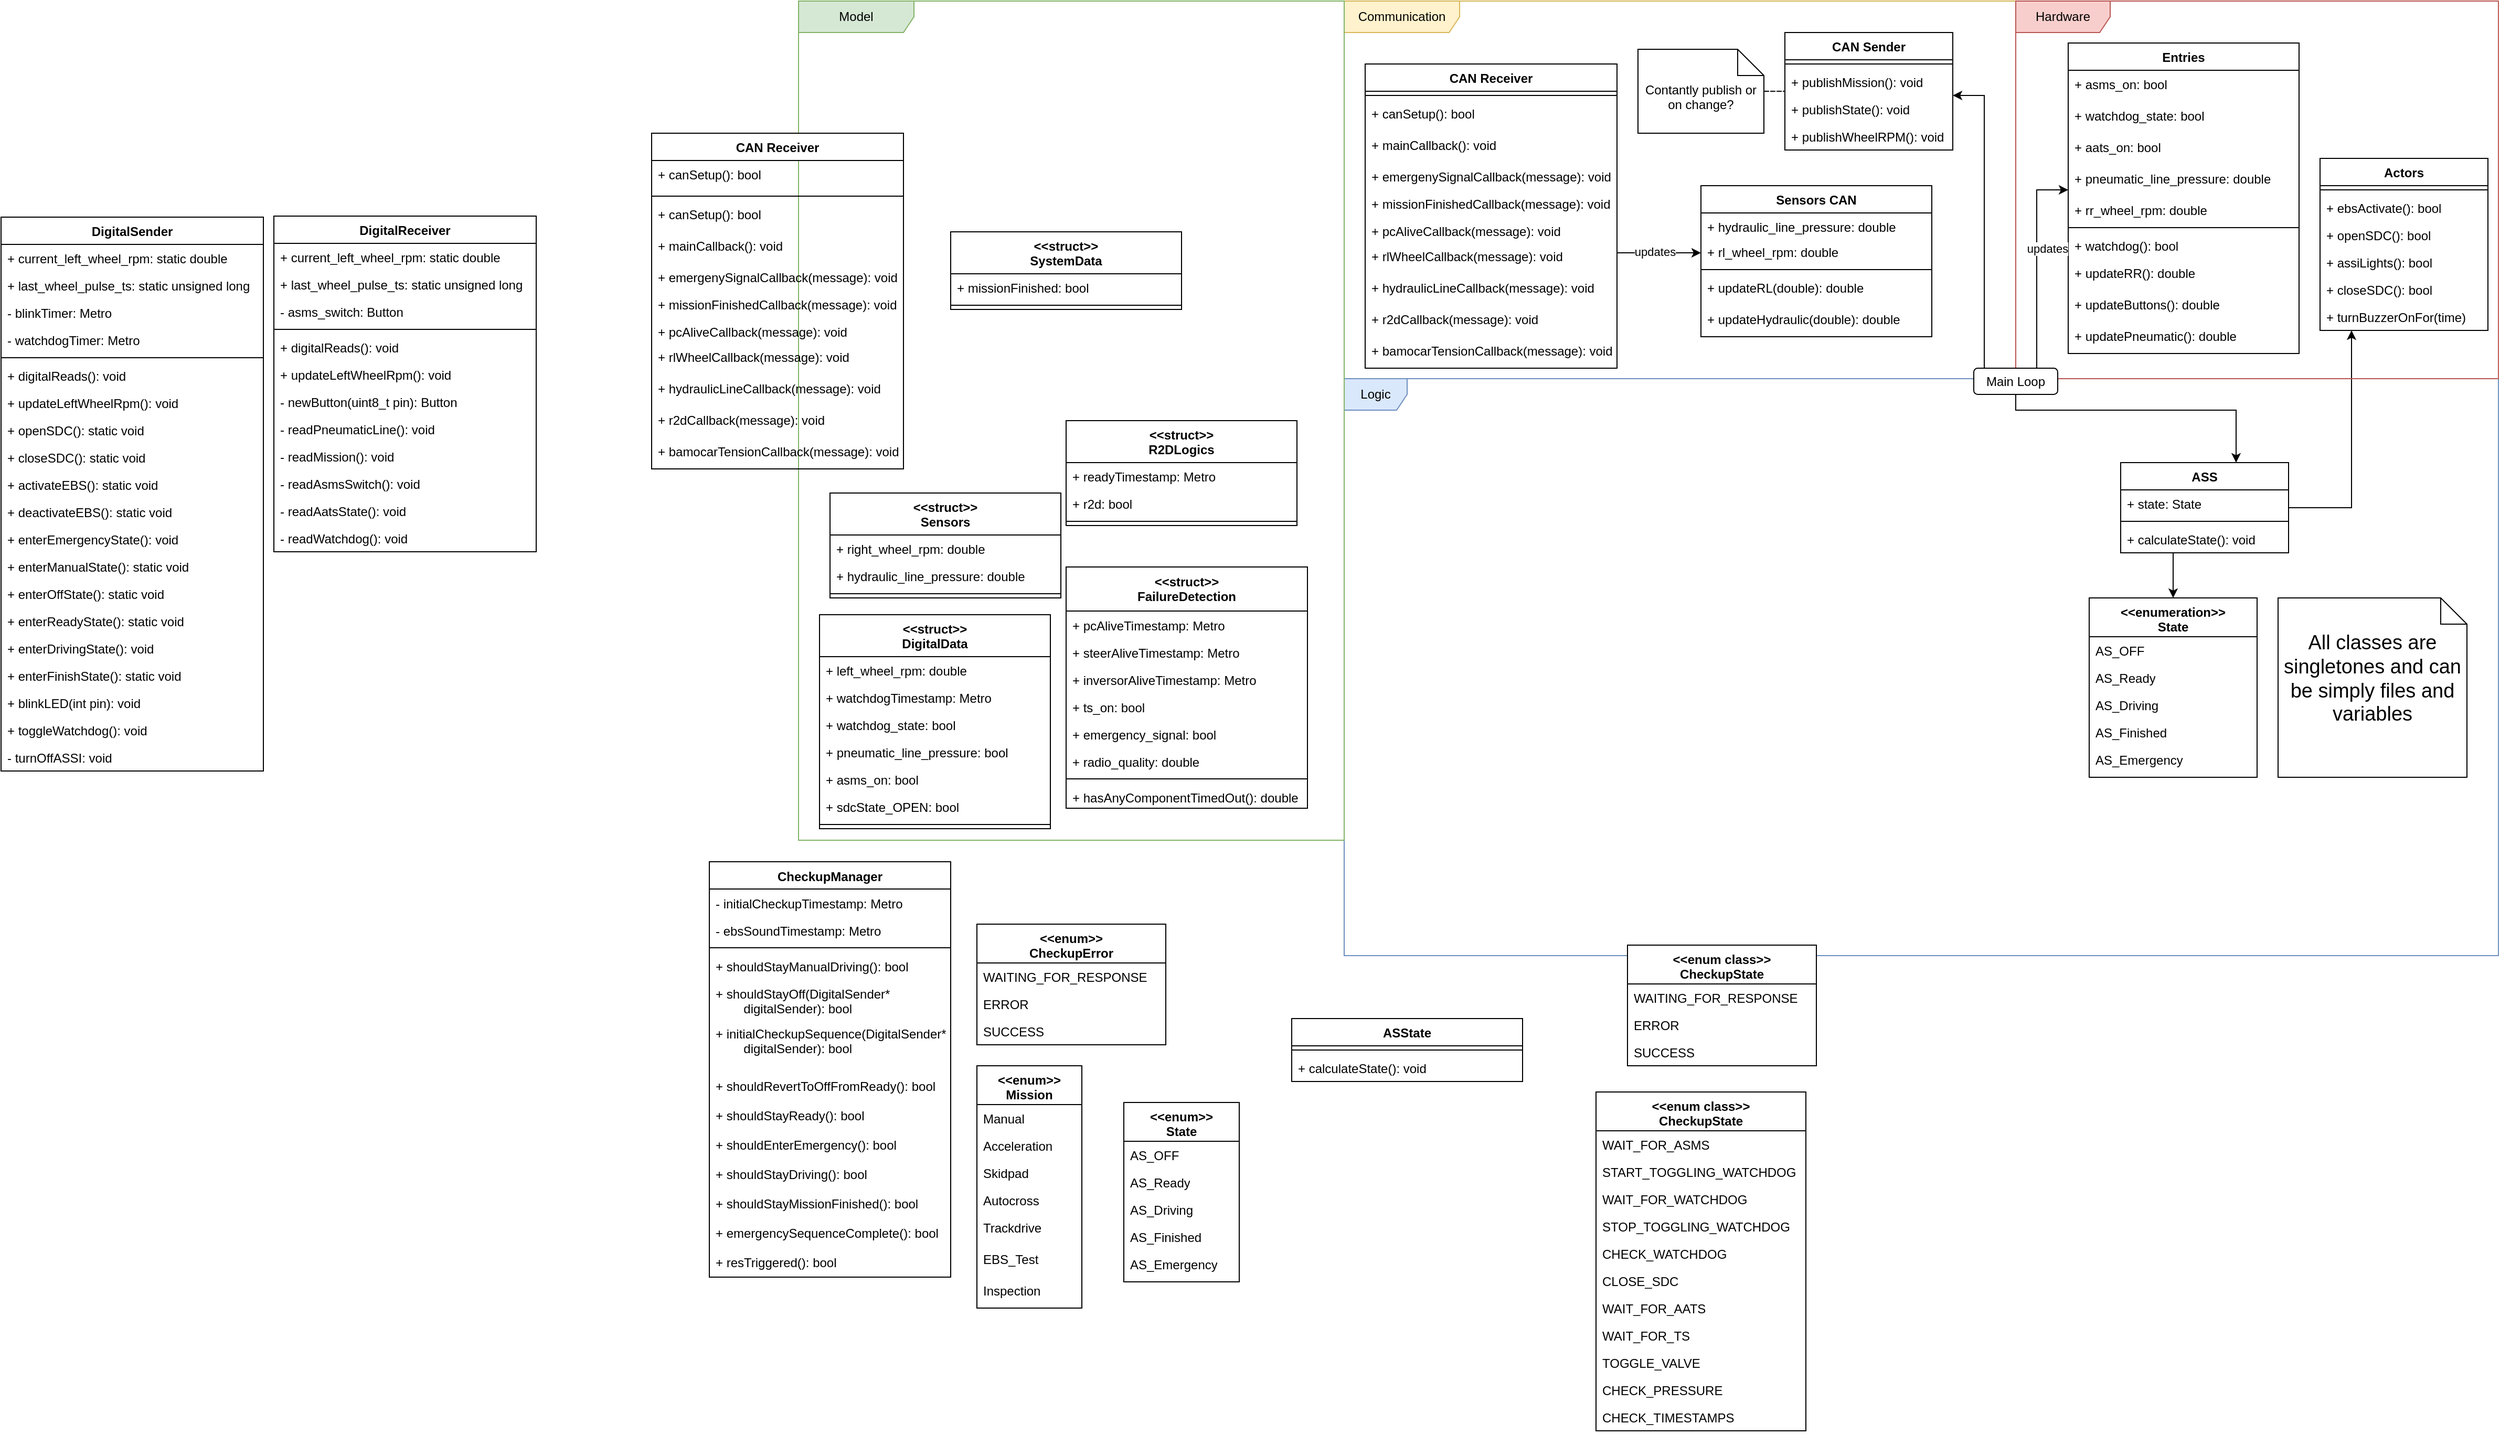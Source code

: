 <mxfile version="24.2.3" type="github">
  <diagram name="Page-1" id="lU4HYY9iMri2MdEy_FQ0">
    <mxGraphModel dx="3209" dy="1899" grid="1" gridSize="10" guides="1" tooltips="1" connect="1" arrows="1" fold="1" page="1" pageScale="1" pageWidth="850" pageHeight="1100" math="0" shadow="0">
      <root>
        <mxCell id="0" />
        <mxCell id="1" parent="0" />
        <mxCell id="cd8bKz7wEy6PBZtArWkd-131" style="edgeStyle=orthogonalEdgeStyle;rounded=0;orthogonalLoop=1;jettySize=auto;html=1;" parent="1" source="cd8bKz7wEy6PBZtArWkd-26" target="cd8bKz7wEy6PBZtArWkd-117" edge="1">
          <mxGeometry relative="1" as="geometry">
            <Array as="points">
              <mxPoint x="630" y="470" />
              <mxPoint x="630" y="470" />
            </Array>
          </mxGeometry>
        </mxCell>
        <mxCell id="SpG1soqtBWokwoHgifJK-126" style="edgeStyle=orthogonalEdgeStyle;rounded=0;orthogonalLoop=1;jettySize=auto;html=1;" parent="1" source="cd8bKz7wEy6PBZtArWkd-26" target="cd8bKz7wEy6PBZtArWkd-37" edge="1">
          <mxGeometry relative="1" as="geometry">
            <Array as="points">
              <mxPoint x="800" y="290" />
              <mxPoint x="800" y="290" />
            </Array>
          </mxGeometry>
        </mxCell>
        <mxCell id="cd8bKz7wEy6PBZtArWkd-26" value="ASS" style="swimlane;fontStyle=1;align=center;verticalAlign=top;childLayout=stackLayout;horizontal=1;startSize=26;horizontalStack=0;resizeParent=1;resizeParentMax=0;resizeLast=0;collapsible=1;marginBottom=0;whiteSpace=wrap;html=1;" parent="1" vertex="1">
          <mxGeometry x="580" y="360" width="160" height="86" as="geometry">
            <mxRectangle x="405" y="353" width="70" height="30" as="alternateBounds" />
          </mxGeometry>
        </mxCell>
        <mxCell id="cd8bKz7wEy6PBZtArWkd-27" value="+ state: State" style="text;strokeColor=none;fillColor=none;align=left;verticalAlign=top;spacingLeft=4;spacingRight=4;overflow=hidden;rotatable=0;points=[[0,0.5],[1,0.5]];portConstraint=eastwest;whiteSpace=wrap;html=1;" parent="cd8bKz7wEy6PBZtArWkd-26" vertex="1">
          <mxGeometry y="26" width="160" height="26" as="geometry" />
        </mxCell>
        <mxCell id="cd8bKz7wEy6PBZtArWkd-28" value="" style="line;strokeWidth=1;fillColor=none;align=left;verticalAlign=middle;spacingTop=-1;spacingLeft=3;spacingRight=3;rotatable=0;labelPosition=right;points=[];portConstraint=eastwest;strokeColor=inherit;" parent="cd8bKz7wEy6PBZtArWkd-26" vertex="1">
          <mxGeometry y="52" width="160" height="8" as="geometry" />
        </mxCell>
        <mxCell id="SpG1soqtBWokwoHgifJK-5" value="+ calculateState(): void" style="text;strokeColor=none;fillColor=none;align=left;verticalAlign=top;spacingLeft=4;spacingRight=4;overflow=hidden;rotatable=0;points=[[0,0.5],[1,0.5]];portConstraint=eastwest;whiteSpace=wrap;html=1;" parent="cd8bKz7wEy6PBZtArWkd-26" vertex="1">
          <mxGeometry y="60" width="160" height="26" as="geometry" />
        </mxCell>
        <mxCell id="SpG1soqtBWokwoHgifJK-114" style="edgeStyle=orthogonalEdgeStyle;rounded=0;orthogonalLoop=1;jettySize=auto;html=1;" parent="1" source="cd8bKz7wEy6PBZtArWkd-32" target="SpG1soqtBWokwoHgifJK-100" edge="1">
          <mxGeometry relative="1" as="geometry">
            <Array as="points">
              <mxPoint x="130" y="160" />
              <mxPoint x="130" y="160" />
            </Array>
          </mxGeometry>
        </mxCell>
        <mxCell id="SpG1soqtBWokwoHgifJK-125" value="updates" style="edgeLabel;html=1;align=center;verticalAlign=middle;resizable=0;points=[];" parent="SpG1soqtBWokwoHgifJK-114" connectable="0" vertex="1">
          <mxGeometry x="-0.1" y="2" relative="1" as="geometry">
            <mxPoint y="1" as="offset" />
          </mxGeometry>
        </mxCell>
        <mxCell id="cd8bKz7wEy6PBZtArWkd-32" value="CAN Receiver" style="swimlane;fontStyle=1;align=center;verticalAlign=top;childLayout=stackLayout;horizontal=1;startSize=26;horizontalStack=0;resizeParent=1;resizeParentMax=0;resizeLast=0;collapsible=1;marginBottom=0;whiteSpace=wrap;html=1;" parent="1" vertex="1">
          <mxGeometry x="-140" y="-20" width="240" height="290" as="geometry" />
        </mxCell>
        <mxCell id="cd8bKz7wEy6PBZtArWkd-34" value="" style="line;strokeWidth=1;fillColor=none;align=left;verticalAlign=middle;spacingTop=-1;spacingLeft=3;spacingRight=3;rotatable=0;labelPosition=right;points=[];portConstraint=eastwest;strokeColor=inherit;" parent="cd8bKz7wEy6PBZtArWkd-32" vertex="1">
          <mxGeometry y="26" width="240" height="8" as="geometry" />
        </mxCell>
        <mxCell id="cd8bKz7wEy6PBZtArWkd-113" value="+ canSetup(): bool" style="text;strokeColor=none;fillColor=none;align=left;verticalAlign=top;spacingLeft=4;spacingRight=4;overflow=hidden;rotatable=0;points=[[0,0.5],[1,0.5]];portConstraint=eastwest;whiteSpace=wrap;html=1;" parent="cd8bKz7wEy6PBZtArWkd-32" vertex="1">
          <mxGeometry y="34" width="240" height="30" as="geometry" />
        </mxCell>
        <mxCell id="cd8bKz7wEy6PBZtArWkd-114" value="+ mainCallback(): void" style="text;strokeColor=none;fillColor=none;align=left;verticalAlign=top;spacingLeft=4;spacingRight=4;overflow=hidden;rotatable=0;points=[[0,0.5],[1,0.5]];portConstraint=eastwest;whiteSpace=wrap;html=1;" parent="cd8bKz7wEy6PBZtArWkd-32" vertex="1">
          <mxGeometry y="64" width="240" height="30" as="geometry" />
        </mxCell>
        <mxCell id="cd8bKz7wEy6PBZtArWkd-35" value="+ emergenySignalCallback(message): void" style="text;strokeColor=none;fillColor=none;align=left;verticalAlign=top;spacingLeft=4;spacingRight=4;overflow=hidden;rotatable=0;points=[[0,0.5],[1,0.5]];portConstraint=eastwest;whiteSpace=wrap;html=1;" parent="cd8bKz7wEy6PBZtArWkd-32" vertex="1">
          <mxGeometry y="94" width="240" height="26" as="geometry" />
        </mxCell>
        <mxCell id="cd8bKz7wEy6PBZtArWkd-51" value="+ missionFinishedCallback(message): void" style="text;strokeColor=none;fillColor=none;align=left;verticalAlign=top;spacingLeft=4;spacingRight=4;overflow=hidden;rotatable=0;points=[[0,0.5],[1,0.5]];portConstraint=eastwest;whiteSpace=wrap;html=1;" parent="cd8bKz7wEy6PBZtArWkd-32" vertex="1">
          <mxGeometry y="120" width="240" height="26" as="geometry" />
        </mxCell>
        <mxCell id="cd8bKz7wEy6PBZtArWkd-103" value="+ pcAliveCallback(message): void" style="text;strokeColor=none;fillColor=none;align=left;verticalAlign=top;spacingLeft=4;spacingRight=4;overflow=hidden;rotatable=0;points=[[0,0.5],[1,0.5]];portConstraint=eastwest;whiteSpace=wrap;html=1;" parent="cd8bKz7wEy6PBZtArWkd-32" vertex="1">
          <mxGeometry y="146" width="240" height="24" as="geometry" />
        </mxCell>
        <mxCell id="cd8bKz7wEy6PBZtArWkd-104" value="+ rlWheelCallback(message): void" style="text;strokeColor=none;fillColor=none;align=left;verticalAlign=top;spacingLeft=4;spacingRight=4;overflow=hidden;rotatable=0;points=[[0,0.5],[1,0.5]];portConstraint=eastwest;whiteSpace=wrap;html=1;" parent="cd8bKz7wEy6PBZtArWkd-32" vertex="1">
          <mxGeometry y="170" width="240" height="30" as="geometry" />
        </mxCell>
        <mxCell id="cd8bKz7wEy6PBZtArWkd-112" value="+ hydraulicLineCallback(message): void" style="text;strokeColor=none;fillColor=none;align=left;verticalAlign=top;spacingLeft=4;spacingRight=4;overflow=hidden;rotatable=0;points=[[0,0.5],[1,0.5]];portConstraint=eastwest;whiteSpace=wrap;html=1;" parent="cd8bKz7wEy6PBZtArWkd-32" vertex="1">
          <mxGeometry y="200" width="240" height="30" as="geometry" />
        </mxCell>
        <mxCell id="Lg1imSW494IqQJo7O32--5" value="+ r2dCallback(message): void" style="text;strokeColor=none;fillColor=none;align=left;verticalAlign=top;spacingLeft=4;spacingRight=4;overflow=hidden;rotatable=0;points=[[0,0.5],[1,0.5]];portConstraint=eastwest;whiteSpace=wrap;html=1;" parent="cd8bKz7wEy6PBZtArWkd-32" vertex="1">
          <mxGeometry y="230" width="240" height="30" as="geometry" />
        </mxCell>
        <mxCell id="L4YBCKKpOaJ2ESofUwPg-1" value="+ bamocarTensionCallback(message): void" style="text;strokeColor=none;fillColor=none;align=left;verticalAlign=top;spacingLeft=4;spacingRight=4;overflow=hidden;rotatable=0;points=[[0,0.5],[1,0.5]];portConstraint=eastwest;whiteSpace=wrap;html=1;" parent="cd8bKz7wEy6PBZtArWkd-32" vertex="1">
          <mxGeometry y="260" width="240" height="30" as="geometry" />
        </mxCell>
        <mxCell id="cd8bKz7wEy6PBZtArWkd-37" value="Actors" style="swimlane;fontStyle=1;align=center;verticalAlign=top;childLayout=stackLayout;horizontal=1;startSize=26;horizontalStack=0;resizeParent=1;resizeParentMax=0;resizeLast=0;collapsible=1;marginBottom=0;whiteSpace=wrap;html=1;" parent="1" vertex="1">
          <mxGeometry x="770" y="70" width="160" height="164" as="geometry" />
        </mxCell>
        <mxCell id="cd8bKz7wEy6PBZtArWkd-39" value="" style="line;strokeWidth=1;fillColor=none;align=left;verticalAlign=middle;spacingTop=-1;spacingLeft=3;spacingRight=3;rotatable=0;labelPosition=right;points=[];portConstraint=eastwest;strokeColor=inherit;" parent="cd8bKz7wEy6PBZtArWkd-37" vertex="1">
          <mxGeometry y="26" width="160" height="8" as="geometry" />
        </mxCell>
        <mxCell id="cd8bKz7wEy6PBZtArWkd-40" value="+ ebsActivate(): bool" style="text;strokeColor=none;fillColor=none;align=left;verticalAlign=top;spacingLeft=4;spacingRight=4;overflow=hidden;rotatable=0;points=[[0,0.5],[1,0.5]];portConstraint=eastwest;whiteSpace=wrap;html=1;" parent="cd8bKz7wEy6PBZtArWkd-37" vertex="1">
          <mxGeometry y="34" width="160" height="26" as="geometry" />
        </mxCell>
        <mxCell id="cd8bKz7wEy6PBZtArWkd-92" value="+ openSDC(): bool" style="text;strokeColor=none;fillColor=none;align=left;verticalAlign=top;spacingLeft=4;spacingRight=4;overflow=hidden;rotatable=0;points=[[0,0.5],[1,0.5]];portConstraint=eastwest;whiteSpace=wrap;html=1;" parent="cd8bKz7wEy6PBZtArWkd-37" vertex="1">
          <mxGeometry y="60" width="160" height="26" as="geometry" />
        </mxCell>
        <mxCell id="SpG1soqtBWokwoHgifJK-14" value="+ assiLights(): bool" style="text;strokeColor=none;fillColor=none;align=left;verticalAlign=top;spacingLeft=4;spacingRight=4;overflow=hidden;rotatable=0;points=[[0,0.5],[1,0.5]];portConstraint=eastwest;whiteSpace=wrap;html=1;" parent="cd8bKz7wEy6PBZtArWkd-37" vertex="1">
          <mxGeometry y="86" width="160" height="26" as="geometry" />
        </mxCell>
        <mxCell id="Lg1imSW494IqQJo7O32--6" value="+ closeSDC(): bool" style="text;strokeColor=none;fillColor=none;align=left;verticalAlign=top;spacingLeft=4;spacingRight=4;overflow=hidden;rotatable=0;points=[[0,0.5],[1,0.5]];portConstraint=eastwest;whiteSpace=wrap;html=1;" parent="cd8bKz7wEy6PBZtArWkd-37" vertex="1">
          <mxGeometry y="112" width="160" height="26" as="geometry" />
        </mxCell>
        <mxCell id="cd8bKz7wEy6PBZtArWkd-93" value="&lt;div&gt;+ turnBuzzerOnFor(time)&lt;/div&gt;" style="text;strokeColor=none;fillColor=none;align=left;verticalAlign=top;spacingLeft=4;spacingRight=4;overflow=hidden;rotatable=0;points=[[0,0.5],[1,0.5]];portConstraint=eastwest;whiteSpace=wrap;html=1;" parent="cd8bKz7wEy6PBZtArWkd-37" vertex="1">
          <mxGeometry y="138" width="160" height="26" as="geometry" />
        </mxCell>
        <mxCell id="cd8bKz7wEy6PBZtArWkd-43" value="CheckupManager" style="swimlane;fontStyle=1;align=center;verticalAlign=top;childLayout=stackLayout;horizontal=1;startSize=26;horizontalStack=0;resizeParent=1;resizeParentMax=0;resizeLast=0;collapsible=1;marginBottom=0;whiteSpace=wrap;html=1;" parent="1" vertex="1">
          <mxGeometry x="-765" y="740.5" width="230" height="396" as="geometry" />
        </mxCell>
        <mxCell id="SpG1soqtBWokwoHgifJK-26" value="- initialCheckupTimestamp: Metro" style="text;strokeColor=none;fillColor=none;align=left;verticalAlign=top;spacingLeft=4;spacingRight=4;overflow=hidden;rotatable=0;points=[[0,0.5],[1,0.5]];portConstraint=eastwest;whiteSpace=wrap;html=1;" parent="cd8bKz7wEy6PBZtArWkd-43" vertex="1">
          <mxGeometry y="26" width="230" height="26" as="geometry" />
        </mxCell>
        <mxCell id="SpG1soqtBWokwoHgifJK-34" value="- ebsSoundTimestamp: Metro" style="text;strokeColor=none;fillColor=none;align=left;verticalAlign=top;spacingLeft=4;spacingRight=4;overflow=hidden;rotatable=0;points=[[0,0.5],[1,0.5]];portConstraint=eastwest;whiteSpace=wrap;html=1;" parent="cd8bKz7wEy6PBZtArWkd-43" vertex="1">
          <mxGeometry y="52" width="230" height="26" as="geometry" />
        </mxCell>
        <mxCell id="cd8bKz7wEy6PBZtArWkd-45" value="" style="line;strokeWidth=1;fillColor=none;align=left;verticalAlign=middle;spacingTop=-1;spacingLeft=3;spacingRight=3;rotatable=0;labelPosition=right;points=[];portConstraint=eastwest;strokeColor=inherit;" parent="cd8bKz7wEy6PBZtArWkd-43" vertex="1">
          <mxGeometry y="78" width="230" height="8" as="geometry" />
        </mxCell>
        <mxCell id="cd8bKz7wEy6PBZtArWkd-46" value="+ shouldStayManualDriving(): bool" style="text;strokeColor=none;fillColor=none;align=left;verticalAlign=top;spacingLeft=4;spacingRight=4;overflow=hidden;rotatable=0;points=[[0,0.5],[1,0.5]];portConstraint=eastwest;whiteSpace=wrap;html=1;" parent="cd8bKz7wEy6PBZtArWkd-43" vertex="1">
          <mxGeometry y="86" width="230" height="26" as="geometry" />
        </mxCell>
        <mxCell id="cd8bKz7wEy6PBZtArWkd-30" value="+ shouldStayOff(DigitalSender* &lt;span style=&quot;white-space: pre;&quot;&gt;&#x9;&lt;/span&gt;digitalSender): bool" style="text;strokeColor=none;fillColor=none;align=left;verticalAlign=top;spacingLeft=4;spacingRight=4;overflow=hidden;rotatable=0;points=[[0,0.5],[1,0.5]];portConstraint=eastwest;whiteSpace=wrap;html=1;" parent="cd8bKz7wEy6PBZtArWkd-43" vertex="1">
          <mxGeometry y="112" width="230" height="38" as="geometry" />
        </mxCell>
        <mxCell id="cd8bKz7wEy6PBZtArWkd-52" value="+ initialCheckupSequence(DigitalSender* &lt;span style=&quot;white-space: pre;&quot;&gt;&#x9;&lt;/span&gt;digitalSender): bool" style="text;strokeColor=none;fillColor=none;align=left;verticalAlign=top;spacingLeft=4;spacingRight=4;overflow=hidden;rotatable=0;points=[[0,0.5],[1,0.5]];portConstraint=eastwest;whiteSpace=wrap;html=1;" parent="cd8bKz7wEy6PBZtArWkd-43" vertex="1">
          <mxGeometry y="150" width="230" height="50" as="geometry" />
        </mxCell>
        <mxCell id="cd8bKz7wEy6PBZtArWkd-126" value="+ shouldRevertToOffFromReady(): bool" style="text;strokeColor=none;fillColor=none;align=left;verticalAlign=top;spacingLeft=4;spacingRight=4;overflow=hidden;rotatable=0;points=[[0,0.5],[1,0.5]];portConstraint=eastwest;whiteSpace=wrap;html=1;" parent="cd8bKz7wEy6PBZtArWkd-43" vertex="1">
          <mxGeometry y="200" width="230" height="28" as="geometry" />
        </mxCell>
        <mxCell id="SpG1soqtBWokwoHgifJK-73" value="+ shouldStayReady(): bool" style="text;strokeColor=none;fillColor=none;align=left;verticalAlign=top;spacingLeft=4;spacingRight=4;overflow=hidden;rotatable=0;points=[[0,0.5],[1,0.5]];portConstraint=eastwest;whiteSpace=wrap;html=1;" parent="cd8bKz7wEy6PBZtArWkd-43" vertex="1">
          <mxGeometry y="228" width="230" height="28" as="geometry" />
        </mxCell>
        <mxCell id="SpG1soqtBWokwoHgifJK-72" value="+ shouldEnterEmergency(): bool" style="text;strokeColor=none;fillColor=none;align=left;verticalAlign=top;spacingLeft=4;spacingRight=4;overflow=hidden;rotatable=0;points=[[0,0.5],[1,0.5]];portConstraint=eastwest;whiteSpace=wrap;html=1;" parent="cd8bKz7wEy6PBZtArWkd-43" vertex="1">
          <mxGeometry y="256" width="230" height="28" as="geometry" />
        </mxCell>
        <mxCell id="IuLUCpIUxPLPs_VLMMa8-36" value="+ shouldStayDriving(): bool" style="text;strokeColor=none;fillColor=none;align=left;verticalAlign=top;spacingLeft=4;spacingRight=4;overflow=hidden;rotatable=0;points=[[0,0.5],[1,0.5]];portConstraint=eastwest;whiteSpace=wrap;html=1;" vertex="1" parent="cd8bKz7wEy6PBZtArWkd-43">
          <mxGeometry y="284" width="230" height="28" as="geometry" />
        </mxCell>
        <mxCell id="IuLUCpIUxPLPs_VLMMa8-35" value="+ shouldStayMissionFinished(): bool" style="text;strokeColor=none;fillColor=none;align=left;verticalAlign=top;spacingLeft=4;spacingRight=4;overflow=hidden;rotatable=0;points=[[0,0.5],[1,0.5]];portConstraint=eastwest;whiteSpace=wrap;html=1;" vertex="1" parent="cd8bKz7wEy6PBZtArWkd-43">
          <mxGeometry y="312" width="230" height="28" as="geometry" />
        </mxCell>
        <mxCell id="IuLUCpIUxPLPs_VLMMa8-33" value="+ emergencySequenceComplete(): bool" style="text;strokeColor=none;fillColor=none;align=left;verticalAlign=top;spacingLeft=4;spacingRight=4;overflow=hidden;rotatable=0;points=[[0,0.5],[1,0.5]];portConstraint=eastwest;whiteSpace=wrap;html=1;" vertex="1" parent="cd8bKz7wEy6PBZtArWkd-43">
          <mxGeometry y="340" width="230" height="28" as="geometry" />
        </mxCell>
        <mxCell id="IuLUCpIUxPLPs_VLMMa8-41" value="+ resTriggered(): bool" style="text;strokeColor=none;fillColor=none;align=left;verticalAlign=top;spacingLeft=4;spacingRight=4;overflow=hidden;rotatable=0;points=[[0,0.5],[1,0.5]];portConstraint=eastwest;whiteSpace=wrap;html=1;" vertex="1" parent="cd8bKz7wEy6PBZtArWkd-43">
          <mxGeometry y="368" width="230" height="28" as="geometry" />
        </mxCell>
        <mxCell id="cd8bKz7wEy6PBZtArWkd-47" value="Entries" style="swimlane;fontStyle=1;align=center;verticalAlign=top;childLayout=stackLayout;horizontal=1;startSize=26;horizontalStack=0;resizeParent=1;resizeParentMax=0;resizeLast=0;collapsible=1;marginBottom=0;whiteSpace=wrap;html=1;" parent="1" vertex="1">
          <mxGeometry x="530" y="-40" width="220" height="296" as="geometry" />
        </mxCell>
        <mxCell id="SpG1soqtBWokwoHgifJK-68" value="+ asms_on: bool" style="text;strokeColor=none;fillColor=none;align=left;verticalAlign=top;spacingLeft=4;spacingRight=4;overflow=hidden;rotatable=0;points=[[0,0.5],[1,0.5]];portConstraint=eastwest;whiteSpace=wrap;html=1;" parent="cd8bKz7wEy6PBZtArWkd-47" vertex="1">
          <mxGeometry y="26" width="220" height="30" as="geometry" />
        </mxCell>
        <mxCell id="SpG1soqtBWokwoHgifJK-121" value="+ watchdog_state: bool" style="text;strokeColor=none;fillColor=none;align=left;verticalAlign=top;spacingLeft=4;spacingRight=4;overflow=hidden;rotatable=0;points=[[0,0.5],[1,0.5]];portConstraint=eastwest;whiteSpace=wrap;html=1;" parent="cd8bKz7wEy6PBZtArWkd-47" vertex="1">
          <mxGeometry y="56" width="220" height="30" as="geometry" />
        </mxCell>
        <mxCell id="SpG1soqtBWokwoHgifJK-69" value="+ aats_on: bool" style="text;strokeColor=none;fillColor=none;align=left;verticalAlign=top;spacingLeft=4;spacingRight=4;overflow=hidden;rotatable=0;points=[[0,0.5],[1,0.5]];portConstraint=eastwest;whiteSpace=wrap;html=1;" parent="cd8bKz7wEy6PBZtArWkd-47" vertex="1">
          <mxGeometry y="86" width="220" height="30" as="geometry" />
        </mxCell>
        <mxCell id="cd8bKz7wEy6PBZtArWkd-97" value="+ pneumatic_line_pressure: double" style="text;strokeColor=none;fillColor=none;align=left;verticalAlign=top;spacingLeft=4;spacingRight=4;overflow=hidden;rotatable=0;points=[[0,0.5],[1,0.5]];portConstraint=eastwest;whiteSpace=wrap;html=1;" parent="cd8bKz7wEy6PBZtArWkd-47" vertex="1">
          <mxGeometry y="116" width="220" height="30" as="geometry" />
        </mxCell>
        <mxCell id="cd8bKz7wEy6PBZtArWkd-99" value="+ rr_wheel_rpm: double" style="text;strokeColor=none;fillColor=none;align=left;verticalAlign=top;spacingLeft=4;spacingRight=4;overflow=hidden;rotatable=0;points=[[0,0.5],[1,0.5]];portConstraint=eastwest;whiteSpace=wrap;html=1;" parent="cd8bKz7wEy6PBZtArWkd-47" vertex="1">
          <mxGeometry y="146" width="220" height="26" as="geometry" />
        </mxCell>
        <mxCell id="cd8bKz7wEy6PBZtArWkd-49" value="" style="line;strokeWidth=1;fillColor=none;align=left;verticalAlign=middle;spacingTop=-1;spacingLeft=3;spacingRight=3;rotatable=0;labelPosition=right;points=[];portConstraint=eastwest;strokeColor=inherit;" parent="cd8bKz7wEy6PBZtArWkd-47" vertex="1">
          <mxGeometry y="172" width="220" height="8" as="geometry" />
        </mxCell>
        <mxCell id="SpG1soqtBWokwoHgifJK-75" value="+ watchdog(): bool" style="text;strokeColor=none;fillColor=none;align=left;verticalAlign=top;spacingLeft=4;spacingRight=4;overflow=hidden;rotatable=0;points=[[0,0.5],[1,0.5]];portConstraint=eastwest;whiteSpace=wrap;html=1;" parent="cd8bKz7wEy6PBZtArWkd-47" vertex="1">
          <mxGeometry y="180" width="220" height="26" as="geometry" />
        </mxCell>
        <mxCell id="cd8bKz7wEy6PBZtArWkd-50" value="+ updateRR(): double" style="text;strokeColor=none;fillColor=none;align=left;verticalAlign=top;spacingLeft=4;spacingRight=4;overflow=hidden;rotatable=0;points=[[0,0.5],[1,0.5]];portConstraint=eastwest;whiteSpace=wrap;html=1;" parent="cd8bKz7wEy6PBZtArWkd-47" vertex="1">
          <mxGeometry y="206" width="220" height="30" as="geometry" />
        </mxCell>
        <mxCell id="SpG1soqtBWokwoHgifJK-120" value="+ updateButtons(): double" style="text;strokeColor=none;fillColor=none;align=left;verticalAlign=top;spacingLeft=4;spacingRight=4;overflow=hidden;rotatable=0;points=[[0,0.5],[1,0.5]];portConstraint=eastwest;whiteSpace=wrap;html=1;" parent="cd8bKz7wEy6PBZtArWkd-47" vertex="1">
          <mxGeometry y="236" width="220" height="30" as="geometry" />
        </mxCell>
        <mxCell id="cd8bKz7wEy6PBZtArWkd-101" value="+ updatePneumatic(): double" style="text;strokeColor=none;fillColor=none;align=left;verticalAlign=top;spacingLeft=4;spacingRight=4;overflow=hidden;rotatable=0;points=[[0,0.5],[1,0.5]];portConstraint=eastwest;whiteSpace=wrap;html=1;" parent="cd8bKz7wEy6PBZtArWkd-47" vertex="1">
          <mxGeometry y="266" width="220" height="30" as="geometry" />
        </mxCell>
        <mxCell id="cd8bKz7wEy6PBZtArWkd-59" value="CAN Sender" style="swimlane;fontStyle=1;align=center;verticalAlign=top;childLayout=stackLayout;horizontal=1;startSize=26;horizontalStack=0;resizeParent=1;resizeParentMax=0;resizeLast=0;collapsible=1;marginBottom=0;whiteSpace=wrap;html=1;" parent="1" vertex="1">
          <mxGeometry x="260" y="-50" width="160" height="112" as="geometry" />
        </mxCell>
        <mxCell id="cd8bKz7wEy6PBZtArWkd-61" value="" style="line;strokeWidth=1;fillColor=none;align=left;verticalAlign=middle;spacingTop=-1;spacingLeft=3;spacingRight=3;rotatable=0;labelPosition=right;points=[];portConstraint=eastwest;strokeColor=inherit;" parent="cd8bKz7wEy6PBZtArWkd-59" vertex="1">
          <mxGeometry y="26" width="160" height="8" as="geometry" />
        </mxCell>
        <mxCell id="cd8bKz7wEy6PBZtArWkd-62" value="+ publishMission(): void" style="text;strokeColor=none;fillColor=none;align=left;verticalAlign=top;spacingLeft=4;spacingRight=4;overflow=hidden;rotatable=0;points=[[0,0.5],[1,0.5]];portConstraint=eastwest;whiteSpace=wrap;html=1;" parent="cd8bKz7wEy6PBZtArWkd-59" vertex="1">
          <mxGeometry y="34" width="160" height="26" as="geometry" />
        </mxCell>
        <mxCell id="SpG1soqtBWokwoHgifJK-8" value="+ publishState(): void" style="text;strokeColor=none;fillColor=none;align=left;verticalAlign=top;spacingLeft=4;spacingRight=4;overflow=hidden;rotatable=0;points=[[0,0.5],[1,0.5]];portConstraint=eastwest;whiteSpace=wrap;html=1;" parent="cd8bKz7wEy6PBZtArWkd-59" vertex="1">
          <mxGeometry y="60" width="160" height="26" as="geometry" />
        </mxCell>
        <mxCell id="cd8bKz7wEy6PBZtArWkd-63" value="+ publishWheelRPM(): void" style="text;strokeColor=none;fillColor=none;align=left;verticalAlign=top;spacingLeft=4;spacingRight=4;overflow=hidden;rotatable=0;points=[[0,0.5],[1,0.5]];portConstraint=eastwest;whiteSpace=wrap;html=1;" parent="cd8bKz7wEy6PBZtArWkd-59" vertex="1">
          <mxGeometry y="86" width="160" height="26" as="geometry" />
        </mxCell>
        <mxCell id="cd8bKz7wEy6PBZtArWkd-117" value="&amp;lt;&amp;lt;enumeration&amp;gt;&amp;gt;&lt;br&gt;State" style="swimlane;fontStyle=1;align=center;verticalAlign=top;childLayout=stackLayout;horizontal=1;startSize=37;horizontalStack=0;resizeParent=1;resizeParentMax=0;resizeLast=0;collapsible=1;marginBottom=0;whiteSpace=wrap;html=1;" parent="1" vertex="1">
          <mxGeometry x="550" y="489" width="160" height="171" as="geometry">
            <mxRectangle x="405" y="353" width="70" height="30" as="alternateBounds" />
          </mxGeometry>
        </mxCell>
        <mxCell id="cd8bKz7wEy6PBZtArWkd-118" value="AS_OFF" style="text;strokeColor=none;fillColor=none;align=left;verticalAlign=top;spacingLeft=4;spacingRight=4;overflow=hidden;rotatable=0;points=[[0,0.5],[1,0.5]];portConstraint=eastwest;whiteSpace=wrap;html=1;" parent="cd8bKz7wEy6PBZtArWkd-117" vertex="1">
          <mxGeometry y="37" width="160" height="26" as="geometry" />
        </mxCell>
        <mxCell id="cd8bKz7wEy6PBZtArWkd-121" value="AS_Ready" style="text;strokeColor=none;fillColor=none;align=left;verticalAlign=top;spacingLeft=4;spacingRight=4;overflow=hidden;rotatable=0;points=[[0,0.5],[1,0.5]];portConstraint=eastwest;whiteSpace=wrap;html=1;" parent="cd8bKz7wEy6PBZtArWkd-117" vertex="1">
          <mxGeometry y="63" width="160" height="26" as="geometry" />
        </mxCell>
        <mxCell id="cd8bKz7wEy6PBZtArWkd-123" value="AS_Driving" style="text;strokeColor=none;fillColor=none;align=left;verticalAlign=top;spacingLeft=4;spacingRight=4;overflow=hidden;rotatable=0;points=[[0,0.5],[1,0.5]];portConstraint=eastwest;whiteSpace=wrap;html=1;" parent="cd8bKz7wEy6PBZtArWkd-117" vertex="1">
          <mxGeometry y="89" width="160" height="26" as="geometry" />
        </mxCell>
        <mxCell id="cd8bKz7wEy6PBZtArWkd-122" value="AS_Finished" style="text;strokeColor=none;fillColor=none;align=left;verticalAlign=top;spacingLeft=4;spacingRight=4;overflow=hidden;rotatable=0;points=[[0,0.5],[1,0.5]];portConstraint=eastwest;whiteSpace=wrap;html=1;" parent="cd8bKz7wEy6PBZtArWkd-117" vertex="1">
          <mxGeometry y="115" width="160" height="26" as="geometry" />
        </mxCell>
        <mxCell id="cd8bKz7wEy6PBZtArWkd-124" value="AS_Emergency" style="text;strokeColor=none;fillColor=none;align=left;verticalAlign=top;spacingLeft=4;spacingRight=4;overflow=hidden;rotatable=0;points=[[0,0.5],[1,0.5]];portConstraint=eastwest;whiteSpace=wrap;html=1;" parent="cd8bKz7wEy6PBZtArWkd-117" vertex="1">
          <mxGeometry y="141" width="160" height="30" as="geometry" />
        </mxCell>
        <mxCell id="cd8bKz7wEy6PBZtArWkd-130" style="edgeStyle=orthogonalEdgeStyle;rounded=0;orthogonalLoop=1;jettySize=auto;html=1;endArrow=none;endFill=0;dashed=1;" parent="1" source="cd8bKz7wEy6PBZtArWkd-129" target="cd8bKz7wEy6PBZtArWkd-59" edge="1">
          <mxGeometry relative="1" as="geometry" />
        </mxCell>
        <mxCell id="cd8bKz7wEy6PBZtArWkd-129" value="Contantly publish or on change?" style="shape=note2;boundedLbl=1;whiteSpace=wrap;html=1;size=25;verticalAlign=top;align=center;" parent="1" vertex="1">
          <mxGeometry x="120" y="-34" width="120" height="80" as="geometry" />
        </mxCell>
        <mxCell id="cd8bKz7wEy6PBZtArWkd-132" value="&lt;font style=&quot;font-size: 19px;&quot;&gt;All classes are singletones and can be simply files and variables&lt;/font&gt;" style="shape=note2;boundedLbl=1;whiteSpace=wrap;html=1;size=25;verticalAlign=top;align=center;fontSize=19;" parent="1" vertex="1">
          <mxGeometry x="730" y="489" width="180" height="171" as="geometry" />
        </mxCell>
        <mxCell id="cd8bKz7wEy6PBZtArWkd-134" value="Communication" style="shape=umlFrame;whiteSpace=wrap;html=1;pointerEvents=0;width=110;height=30;fillColor=#fff2cc;strokeColor=#d6b656;" parent="1" vertex="1">
          <mxGeometry x="-160" y="-80" width="640" height="360" as="geometry" />
        </mxCell>
        <mxCell id="cd8bKz7wEy6PBZtArWkd-135" value="Logic" style="shape=umlFrame;whiteSpace=wrap;html=1;pointerEvents=0;width=60;height=30;perimeterSpacing=1;strokeColor=#6c8ebf;fillColor=#dae8fc;" parent="1" vertex="1">
          <mxGeometry x="-160" y="280" width="1100" height="550" as="geometry" />
        </mxCell>
        <mxCell id="cd8bKz7wEy6PBZtArWkd-136" value="Hardware" style="shape=umlFrame;whiteSpace=wrap;html=1;pointerEvents=0;width=90;height=30;fillColor=#f8cecc;strokeColor=#b85450;" parent="1" vertex="1">
          <mxGeometry x="480" y="-80" width="460" height="360" as="geometry" />
        </mxCell>
        <mxCell id="SpG1soqtBWokwoHgifJK-116" style="edgeStyle=orthogonalEdgeStyle;rounded=0;orthogonalLoop=1;jettySize=auto;html=1;jumpStyle=arc;" parent="1" source="ALT-fmMY88AuAGFekgje-1" target="cd8bKz7wEy6PBZtArWkd-26" edge="1">
          <mxGeometry relative="1" as="geometry">
            <Array as="points">
              <mxPoint x="480" y="310" />
              <mxPoint x="690" y="310" />
            </Array>
          </mxGeometry>
        </mxCell>
        <mxCell id="SpG1soqtBWokwoHgifJK-117" style="edgeStyle=orthogonalEdgeStyle;rounded=0;orthogonalLoop=1;jettySize=auto;html=1;" parent="1" source="ALT-fmMY88AuAGFekgje-1" target="cd8bKz7wEy6PBZtArWkd-59" edge="1">
          <mxGeometry relative="1" as="geometry">
            <Array as="points">
              <mxPoint x="450" y="10" />
            </Array>
          </mxGeometry>
        </mxCell>
        <mxCell id="SpG1soqtBWokwoHgifJK-118" style="edgeStyle=orthogonalEdgeStyle;rounded=0;orthogonalLoop=1;jettySize=auto;html=1;" parent="1" source="ALT-fmMY88AuAGFekgje-1" target="cd8bKz7wEy6PBZtArWkd-47" edge="1">
          <mxGeometry relative="1" as="geometry">
            <Array as="points">
              <mxPoint x="500" y="100" />
            </Array>
          </mxGeometry>
        </mxCell>
        <mxCell id="SpG1soqtBWokwoHgifJK-122" value="updates" style="edgeLabel;html=1;align=center;verticalAlign=middle;resizable=0;points=[];" parent="SpG1soqtBWokwoHgifJK-118" connectable="0" vertex="1">
          <mxGeometry x="-0.265" y="2" relative="1" as="geometry">
            <mxPoint x="12" y="-41" as="offset" />
          </mxGeometry>
        </mxCell>
        <mxCell id="ALT-fmMY88AuAGFekgje-1" value="Main Loop" style="rounded=1;whiteSpace=wrap;html=1;" parent="1" vertex="1">
          <mxGeometry x="440" y="270" width="80" height="25" as="geometry" />
        </mxCell>
        <mxCell id="SpG1soqtBWokwoHgifJK-38" value="&amp;lt;&amp;lt;struct&amp;gt;&amp;gt;&lt;br&gt;FailureDetection" style="swimlane;fontStyle=1;align=center;verticalAlign=top;childLayout=stackLayout;horizontal=1;startSize=42;horizontalStack=0;resizeParent=1;resizeParentMax=0;resizeLast=0;collapsible=1;marginBottom=0;whiteSpace=wrap;html=1;" parent="1" vertex="1">
          <mxGeometry x="-425" y="459.5" width="230" height="230" as="geometry" />
        </mxCell>
        <mxCell id="SpG1soqtBWokwoHgifJK-39" value="+ pcAliveTimestamp: Metro" style="text;strokeColor=none;fillColor=none;align=left;verticalAlign=top;spacingLeft=4;spacingRight=4;overflow=hidden;rotatable=0;points=[[0,0.5],[1,0.5]];portConstraint=eastwest;whiteSpace=wrap;html=1;" parent="SpG1soqtBWokwoHgifJK-38" vertex="1">
          <mxGeometry y="42" width="230" height="26" as="geometry" />
        </mxCell>
        <mxCell id="SpG1soqtBWokwoHgifJK-40" value="+ steerAliveTimestamp: Metro" style="text;strokeColor=none;fillColor=none;align=left;verticalAlign=top;spacingLeft=4;spacingRight=4;overflow=hidden;rotatable=0;points=[[0,0.5],[1,0.5]];portConstraint=eastwest;whiteSpace=wrap;html=1;" parent="SpG1soqtBWokwoHgifJK-38" vertex="1">
          <mxGeometry y="68" width="230" height="26" as="geometry" />
        </mxCell>
        <mxCell id="SpG1soqtBWokwoHgifJK-41" value="+ inversorAliveTimestamp: Metro" style="text;strokeColor=none;fillColor=none;align=left;verticalAlign=top;spacingLeft=4;spacingRight=4;overflow=hidden;rotatable=0;points=[[0,0.5],[1,0.5]];portConstraint=eastwest;whiteSpace=wrap;html=1;" parent="SpG1soqtBWokwoHgifJK-38" vertex="1">
          <mxGeometry y="94" width="230" height="26" as="geometry" />
        </mxCell>
        <mxCell id="SpG1soqtBWokwoHgifJK-42" value="+ ts_on: bool" style="text;strokeColor=none;fillColor=none;align=left;verticalAlign=top;spacingLeft=4;spacingRight=4;overflow=hidden;rotatable=0;points=[[0,0.5],[1,0.5]];portConstraint=eastwest;whiteSpace=wrap;html=1;" parent="SpG1soqtBWokwoHgifJK-38" vertex="1">
          <mxGeometry y="120" width="230" height="26" as="geometry" />
        </mxCell>
        <mxCell id="Gp4d0n2mqowx_aEyTnq8-4" value="+ emergency_signal: bool" style="text;strokeColor=none;fillColor=none;align=left;verticalAlign=top;spacingLeft=4;spacingRight=4;overflow=hidden;rotatable=0;points=[[0,0.5],[1,0.5]];portConstraint=eastwest;whiteSpace=wrap;html=1;" parent="SpG1soqtBWokwoHgifJK-38" vertex="1">
          <mxGeometry y="146" width="230" height="26" as="geometry" />
        </mxCell>
        <mxCell id="IuLUCpIUxPLPs_VLMMa8-81" value="+ radio_quality: double" style="text;strokeColor=none;fillColor=none;align=left;verticalAlign=top;spacingLeft=4;spacingRight=4;overflow=hidden;rotatable=0;points=[[0,0.5],[1,0.5]];portConstraint=eastwest;whiteSpace=wrap;html=1;" vertex="1" parent="SpG1soqtBWokwoHgifJK-38">
          <mxGeometry y="172" width="230" height="26" as="geometry" />
        </mxCell>
        <mxCell id="SpG1soqtBWokwoHgifJK-50" value="" style="line;strokeWidth=1;fillColor=none;align=left;verticalAlign=middle;spacingTop=-1;spacingLeft=3;spacingRight=3;rotatable=0;labelPosition=right;points=[];portConstraint=eastwest;strokeColor=inherit;" parent="SpG1soqtBWokwoHgifJK-38" vertex="1">
          <mxGeometry y="198" width="230" height="8" as="geometry" />
        </mxCell>
        <mxCell id="IuLUCpIUxPLPs_VLMMa8-82" value="+ hasAnyComponentTimedOut(): double" style="text;strokeColor=none;fillColor=none;align=left;verticalAlign=top;spacingLeft=4;spacingRight=4;overflow=hidden;rotatable=0;points=[[0,0.5],[1,0.5]];portConstraint=eastwest;whiteSpace=wrap;html=1;" vertex="1" parent="SpG1soqtBWokwoHgifJK-38">
          <mxGeometry y="206" width="230" height="24" as="geometry" />
        </mxCell>
        <mxCell id="SpG1soqtBWokwoHgifJK-55" value="&lt;div&gt;&amp;lt;&amp;lt;struct&amp;gt;&amp;gt;&lt;/div&gt;R2DLogics" style="swimlane;fontStyle=1;align=center;verticalAlign=top;childLayout=stackLayout;horizontal=1;startSize=40;horizontalStack=0;resizeParent=1;resizeParentMax=0;resizeLast=0;collapsible=1;marginBottom=0;whiteSpace=wrap;html=1;" parent="1" vertex="1">
          <mxGeometry x="-425" y="320" width="220" height="100" as="geometry" />
        </mxCell>
        <mxCell id="SpG1soqtBWokwoHgifJK-56" value="+ readyTimestamp: Metro" style="text;strokeColor=none;fillColor=none;align=left;verticalAlign=top;spacingLeft=4;spacingRight=4;overflow=hidden;rotatable=0;points=[[0,0.5],[1,0.5]];portConstraint=eastwest;whiteSpace=wrap;html=1;" parent="SpG1soqtBWokwoHgifJK-55" vertex="1">
          <mxGeometry y="40" width="220" height="26" as="geometry" />
        </mxCell>
        <mxCell id="SpG1soqtBWokwoHgifJK-57" value="+ r2d: bool" style="text;strokeColor=none;fillColor=none;align=left;verticalAlign=top;spacingLeft=4;spacingRight=4;overflow=hidden;rotatable=0;points=[[0,0.5],[1,0.5]];portConstraint=eastwest;whiteSpace=wrap;html=1;" parent="SpG1soqtBWokwoHgifJK-55" vertex="1">
          <mxGeometry y="66" width="220" height="26" as="geometry" />
        </mxCell>
        <mxCell id="SpG1soqtBWokwoHgifJK-62" value="" style="line;strokeWidth=1;fillColor=none;align=left;verticalAlign=middle;spacingTop=-1;spacingLeft=3;spacingRight=3;rotatable=0;labelPosition=right;points=[];portConstraint=eastwest;strokeColor=inherit;" parent="SpG1soqtBWokwoHgifJK-55" vertex="1">
          <mxGeometry y="92" width="220" height="8" as="geometry" />
        </mxCell>
        <mxCell id="SpG1soqtBWokwoHgifJK-100" value="Sensors CAN" style="swimlane;fontStyle=1;align=center;verticalAlign=top;childLayout=stackLayout;horizontal=1;startSize=26;horizontalStack=0;resizeParent=1;resizeParentMax=0;resizeLast=0;collapsible=1;marginBottom=0;whiteSpace=wrap;html=1;" parent="1" vertex="1">
          <mxGeometry x="180" y="96" width="220" height="144" as="geometry" />
        </mxCell>
        <mxCell id="SpG1soqtBWokwoHgifJK-101" value="+ hydraulic_line_pressure: double" style="text;strokeColor=none;fillColor=none;align=left;verticalAlign=top;spacingLeft=4;spacingRight=4;overflow=hidden;rotatable=0;points=[[0,0.5],[1,0.5]];portConstraint=eastwest;whiteSpace=wrap;html=1;" parent="SpG1soqtBWokwoHgifJK-100" vertex="1">
          <mxGeometry y="26" width="220" height="24" as="geometry" />
        </mxCell>
        <mxCell id="SpG1soqtBWokwoHgifJK-105" value="+ rl_wheel_rpm: double" style="text;strokeColor=none;fillColor=none;align=left;verticalAlign=top;spacingLeft=4;spacingRight=4;overflow=hidden;rotatable=0;points=[[0,0.5],[1,0.5]];portConstraint=eastwest;whiteSpace=wrap;html=1;" parent="SpG1soqtBWokwoHgifJK-100" vertex="1">
          <mxGeometry y="50" width="220" height="26" as="geometry" />
        </mxCell>
        <mxCell id="SpG1soqtBWokwoHgifJK-107" value="" style="line;strokeWidth=1;fillColor=none;align=left;verticalAlign=middle;spacingTop=-1;spacingLeft=3;spacingRight=3;rotatable=0;labelPosition=right;points=[];portConstraint=eastwest;strokeColor=inherit;" parent="SpG1soqtBWokwoHgifJK-100" vertex="1">
          <mxGeometry y="76" width="220" height="8" as="geometry" />
        </mxCell>
        <mxCell id="SpG1soqtBWokwoHgifJK-108" value="+ updateRL(double): double" style="text;strokeColor=none;fillColor=none;align=left;verticalAlign=top;spacingLeft=4;spacingRight=4;overflow=hidden;rotatable=0;points=[[0,0.5],[1,0.5]];portConstraint=eastwest;whiteSpace=wrap;html=1;" parent="SpG1soqtBWokwoHgifJK-100" vertex="1">
          <mxGeometry y="84" width="220" height="30" as="geometry" />
        </mxCell>
        <mxCell id="SpG1soqtBWokwoHgifJK-111" value="+ updateHydraulic(double): double" style="text;strokeColor=none;fillColor=none;align=left;verticalAlign=top;spacingLeft=4;spacingRight=4;overflow=hidden;rotatable=0;points=[[0,0.5],[1,0.5]];portConstraint=eastwest;whiteSpace=wrap;html=1;" parent="SpG1soqtBWokwoHgifJK-100" vertex="1">
          <mxGeometry y="114" width="220" height="30" as="geometry" />
        </mxCell>
        <mxCell id="IuLUCpIUxPLPs_VLMMa8-1" value="Model" style="shape=umlFrame;whiteSpace=wrap;html=1;pointerEvents=0;width=110;height=30;fillColor=#d5e8d4;strokeColor=#82b366;" vertex="1" parent="1">
          <mxGeometry x="-680" y="-80" width="520" height="800" as="geometry" />
        </mxCell>
        <mxCell id="IuLUCpIUxPLPs_VLMMa8-2" value="&amp;lt;&amp;lt;enum class&amp;gt;&amp;gt;&lt;br&gt;CheckupState" style="swimlane;fontStyle=1;align=center;verticalAlign=top;childLayout=stackLayout;horizontal=1;startSize=37;horizontalStack=0;resizeParent=1;resizeParentMax=0;resizeLast=0;collapsible=1;marginBottom=0;whiteSpace=wrap;html=1;" vertex="1" parent="1">
          <mxGeometry x="80" y="960" width="200" height="323" as="geometry">
            <mxRectangle x="405" y="353" width="70" height="30" as="alternateBounds" />
          </mxGeometry>
        </mxCell>
        <mxCell id="IuLUCpIUxPLPs_VLMMa8-3" value="WAIT_FOR_ASMS" style="text;strokeColor=none;fillColor=none;align=left;verticalAlign=top;spacingLeft=4;spacingRight=4;overflow=hidden;rotatable=0;points=[[0,0.5],[1,0.5]];portConstraint=eastwest;whiteSpace=wrap;html=1;" vertex="1" parent="IuLUCpIUxPLPs_VLMMa8-2">
          <mxGeometry y="37" width="200" height="26" as="geometry" />
        </mxCell>
        <mxCell id="IuLUCpIUxPLPs_VLMMa8-4" value="START_TOGGLING_WATCHDOG" style="text;strokeColor=none;fillColor=none;align=left;verticalAlign=top;spacingLeft=4;spacingRight=4;overflow=hidden;rotatable=0;points=[[0,0.5],[1,0.5]];portConstraint=eastwest;whiteSpace=wrap;html=1;" vertex="1" parent="IuLUCpIUxPLPs_VLMMa8-2">
          <mxGeometry y="63" width="200" height="26" as="geometry" />
        </mxCell>
        <mxCell id="IuLUCpIUxPLPs_VLMMa8-5" value="WAIT_FOR_WATCHDOG" style="text;strokeColor=none;fillColor=none;align=left;verticalAlign=top;spacingLeft=4;spacingRight=4;overflow=hidden;rotatable=0;points=[[0,0.5],[1,0.5]];portConstraint=eastwest;whiteSpace=wrap;html=1;" vertex="1" parent="IuLUCpIUxPLPs_VLMMa8-2">
          <mxGeometry y="89" width="200" height="26" as="geometry" />
        </mxCell>
        <mxCell id="IuLUCpIUxPLPs_VLMMa8-6" value="STOP_TOGGLING_WATCHDOG" style="text;strokeColor=none;fillColor=none;align=left;verticalAlign=top;spacingLeft=4;spacingRight=4;overflow=hidden;rotatable=0;points=[[0,0.5],[1,0.5]];portConstraint=eastwest;whiteSpace=wrap;html=1;" vertex="1" parent="IuLUCpIUxPLPs_VLMMa8-2">
          <mxGeometry y="115" width="200" height="26" as="geometry" />
        </mxCell>
        <mxCell id="IuLUCpIUxPLPs_VLMMa8-14" value="CHECK_WATCHDOG" style="text;strokeColor=none;fillColor=none;align=left;verticalAlign=top;spacingLeft=4;spacingRight=4;overflow=hidden;rotatable=0;points=[[0,0.5],[1,0.5]];portConstraint=eastwest;whiteSpace=wrap;html=1;" vertex="1" parent="IuLUCpIUxPLPs_VLMMa8-2">
          <mxGeometry y="141" width="200" height="26" as="geometry" />
        </mxCell>
        <mxCell id="IuLUCpIUxPLPs_VLMMa8-8" value="CLOSE_SDC" style="text;strokeColor=none;fillColor=none;align=left;verticalAlign=top;spacingLeft=4;spacingRight=4;overflow=hidden;rotatable=0;points=[[0,0.5],[1,0.5]];portConstraint=eastwest;whiteSpace=wrap;html=1;" vertex="1" parent="IuLUCpIUxPLPs_VLMMa8-2">
          <mxGeometry y="167" width="200" height="26" as="geometry" />
        </mxCell>
        <mxCell id="IuLUCpIUxPLPs_VLMMa8-12" value="WAIT_FOR_AATS" style="text;strokeColor=none;fillColor=none;align=left;verticalAlign=top;spacingLeft=4;spacingRight=4;overflow=hidden;rotatable=0;points=[[0,0.5],[1,0.5]];portConstraint=eastwest;whiteSpace=wrap;html=1;" vertex="1" parent="IuLUCpIUxPLPs_VLMMa8-2">
          <mxGeometry y="193" width="200" height="26" as="geometry" />
        </mxCell>
        <mxCell id="IuLUCpIUxPLPs_VLMMa8-9" value="WAIT_FOR_TS" style="text;strokeColor=none;fillColor=none;align=left;verticalAlign=top;spacingLeft=4;spacingRight=4;overflow=hidden;rotatable=0;points=[[0,0.5],[1,0.5]];portConstraint=eastwest;whiteSpace=wrap;html=1;" vertex="1" parent="IuLUCpIUxPLPs_VLMMa8-2">
          <mxGeometry y="219" width="200" height="26" as="geometry" />
        </mxCell>
        <mxCell id="IuLUCpIUxPLPs_VLMMa8-13" value="TOGGLE_VALVE" style="text;strokeColor=none;fillColor=none;align=left;verticalAlign=top;spacingLeft=4;spacingRight=4;overflow=hidden;rotatable=0;points=[[0,0.5],[1,0.5]];portConstraint=eastwest;whiteSpace=wrap;html=1;" vertex="1" parent="IuLUCpIUxPLPs_VLMMa8-2">
          <mxGeometry y="245" width="200" height="26" as="geometry" />
        </mxCell>
        <mxCell id="IuLUCpIUxPLPs_VLMMa8-15" value="CHECK_PRESSURE" style="text;strokeColor=none;fillColor=none;align=left;verticalAlign=top;spacingLeft=4;spacingRight=4;overflow=hidden;rotatable=0;points=[[0,0.5],[1,0.5]];portConstraint=eastwest;whiteSpace=wrap;html=1;" vertex="1" parent="IuLUCpIUxPLPs_VLMMa8-2">
          <mxGeometry y="271" width="200" height="26" as="geometry" />
        </mxCell>
        <mxCell id="IuLUCpIUxPLPs_VLMMa8-16" value="CHECK_TIMESTAMPS" style="text;strokeColor=none;fillColor=none;align=left;verticalAlign=top;spacingLeft=4;spacingRight=4;overflow=hidden;rotatable=0;points=[[0,0.5],[1,0.5]];portConstraint=eastwest;whiteSpace=wrap;html=1;" vertex="1" parent="IuLUCpIUxPLPs_VLMMa8-2">
          <mxGeometry y="297" width="200" height="26" as="geometry" />
        </mxCell>
        <mxCell id="IuLUCpIUxPLPs_VLMMa8-18" value="&amp;lt;&amp;lt;enum class&amp;gt;&amp;gt;&lt;br&gt;CheckupState" style="swimlane;fontStyle=1;align=center;verticalAlign=top;childLayout=stackLayout;horizontal=1;startSize=37;horizontalStack=0;resizeParent=1;resizeParentMax=0;resizeLast=0;collapsible=1;marginBottom=0;whiteSpace=wrap;html=1;" vertex="1" parent="1">
          <mxGeometry x="110" y="820" width="180" height="115" as="geometry">
            <mxRectangle x="405" y="353" width="70" height="30" as="alternateBounds" />
          </mxGeometry>
        </mxCell>
        <mxCell id="IuLUCpIUxPLPs_VLMMa8-30" value="WAITING_FOR_RESPONSE" style="text;strokeColor=none;fillColor=none;align=left;verticalAlign=top;spacingLeft=4;spacingRight=4;overflow=hidden;rotatable=0;points=[[0,0.5],[1,0.5]];portConstraint=eastwest;whiteSpace=wrap;html=1;" vertex="1" parent="IuLUCpIUxPLPs_VLMMa8-18">
          <mxGeometry y="37" width="180" height="26" as="geometry" />
        </mxCell>
        <mxCell id="IuLUCpIUxPLPs_VLMMa8-31" value="ERROR" style="text;strokeColor=none;fillColor=none;align=left;verticalAlign=top;spacingLeft=4;spacingRight=4;overflow=hidden;rotatable=0;points=[[0,0.5],[1,0.5]];portConstraint=eastwest;whiteSpace=wrap;html=1;" vertex="1" parent="IuLUCpIUxPLPs_VLMMa8-18">
          <mxGeometry y="63" width="180" height="26" as="geometry" />
        </mxCell>
        <mxCell id="IuLUCpIUxPLPs_VLMMa8-32" value="SUCCESS" style="text;strokeColor=none;fillColor=none;align=left;verticalAlign=top;spacingLeft=4;spacingRight=4;overflow=hidden;rotatable=0;points=[[0,0.5],[1,0.5]];portConstraint=eastwest;whiteSpace=wrap;html=1;" vertex="1" parent="IuLUCpIUxPLPs_VLMMa8-18">
          <mxGeometry y="89" width="180" height="26" as="geometry" />
        </mxCell>
        <mxCell id="IuLUCpIUxPLPs_VLMMa8-42" value="ASState" style="swimlane;fontStyle=1;align=center;verticalAlign=top;childLayout=stackLayout;horizontal=1;startSize=26;horizontalStack=0;resizeParent=1;resizeParentMax=0;resizeLast=0;collapsible=1;marginBottom=0;whiteSpace=wrap;html=1;" vertex="1" parent="1">
          <mxGeometry x="-210" y="890" width="220" height="60" as="geometry" />
        </mxCell>
        <mxCell id="IuLUCpIUxPLPs_VLMMa8-48" value="" style="line;strokeWidth=1;fillColor=none;align=left;verticalAlign=middle;spacingTop=-1;spacingLeft=3;spacingRight=3;rotatable=0;labelPosition=right;points=[];portConstraint=eastwest;strokeColor=inherit;" vertex="1" parent="IuLUCpIUxPLPs_VLMMa8-42">
          <mxGeometry y="26" width="220" height="8" as="geometry" />
        </mxCell>
        <mxCell id="IuLUCpIUxPLPs_VLMMa8-49" value="+ calculateState(): void" style="text;strokeColor=none;fillColor=none;align=left;verticalAlign=top;spacingLeft=4;spacingRight=4;overflow=hidden;rotatable=0;points=[[0,0.5],[1,0.5]];portConstraint=eastwest;whiteSpace=wrap;html=1;" vertex="1" parent="IuLUCpIUxPLPs_VLMMa8-42">
          <mxGeometry y="34" width="220" height="26" as="geometry" />
        </mxCell>
        <mxCell id="IuLUCpIUxPLPs_VLMMa8-53" value="&amp;lt;&amp;lt;enum&amp;gt;&amp;gt;&lt;div&gt;CheckupError&lt;br&gt;&lt;/div&gt;" style="swimlane;fontStyle=1;align=center;verticalAlign=top;childLayout=stackLayout;horizontal=1;startSize=37;horizontalStack=0;resizeParent=1;resizeParentMax=0;resizeLast=0;collapsible=1;marginBottom=0;whiteSpace=wrap;html=1;" vertex="1" parent="1">
          <mxGeometry x="-510" y="800" width="180" height="115" as="geometry">
            <mxRectangle x="405" y="353" width="70" height="30" as="alternateBounds" />
          </mxGeometry>
        </mxCell>
        <mxCell id="IuLUCpIUxPLPs_VLMMa8-54" value="WAITING_FOR_RESPONSE" style="text;strokeColor=none;fillColor=none;align=left;verticalAlign=top;spacingLeft=4;spacingRight=4;overflow=hidden;rotatable=0;points=[[0,0.5],[1,0.5]];portConstraint=eastwest;whiteSpace=wrap;html=1;" vertex="1" parent="IuLUCpIUxPLPs_VLMMa8-53">
          <mxGeometry y="37" width="180" height="26" as="geometry" />
        </mxCell>
        <mxCell id="IuLUCpIUxPLPs_VLMMa8-55" value="ERROR" style="text;strokeColor=none;fillColor=none;align=left;verticalAlign=top;spacingLeft=4;spacingRight=4;overflow=hidden;rotatable=0;points=[[0,0.5],[1,0.5]];portConstraint=eastwest;whiteSpace=wrap;html=1;" vertex="1" parent="IuLUCpIUxPLPs_VLMMa8-53">
          <mxGeometry y="63" width="180" height="26" as="geometry" />
        </mxCell>
        <mxCell id="IuLUCpIUxPLPs_VLMMa8-56" value="SUCCESS" style="text;strokeColor=none;fillColor=none;align=left;verticalAlign=top;spacingLeft=4;spacingRight=4;overflow=hidden;rotatable=0;points=[[0,0.5],[1,0.5]];portConstraint=eastwest;whiteSpace=wrap;html=1;" vertex="1" parent="IuLUCpIUxPLPs_VLMMa8-53">
          <mxGeometry y="89" width="180" height="26" as="geometry" />
        </mxCell>
        <mxCell id="IuLUCpIUxPLPs_VLMMa8-57" value="&amp;lt;&amp;lt;enum&amp;gt;&amp;gt;&lt;br&gt;State" style="swimlane;fontStyle=1;align=center;verticalAlign=top;childLayout=stackLayout;horizontal=1;startSize=37;horizontalStack=0;resizeParent=1;resizeParentMax=0;resizeLast=0;collapsible=1;marginBottom=0;whiteSpace=wrap;html=1;" vertex="1" parent="1">
          <mxGeometry x="-370" y="970" width="110" height="171" as="geometry">
            <mxRectangle x="405" y="353" width="70" height="30" as="alternateBounds" />
          </mxGeometry>
        </mxCell>
        <mxCell id="IuLUCpIUxPLPs_VLMMa8-58" value="AS_OFF" style="text;strokeColor=none;fillColor=none;align=left;verticalAlign=top;spacingLeft=4;spacingRight=4;overflow=hidden;rotatable=0;points=[[0,0.5],[1,0.5]];portConstraint=eastwest;whiteSpace=wrap;html=1;" vertex="1" parent="IuLUCpIUxPLPs_VLMMa8-57">
          <mxGeometry y="37" width="110" height="26" as="geometry" />
        </mxCell>
        <mxCell id="IuLUCpIUxPLPs_VLMMa8-59" value="AS_Ready" style="text;strokeColor=none;fillColor=none;align=left;verticalAlign=top;spacingLeft=4;spacingRight=4;overflow=hidden;rotatable=0;points=[[0,0.5],[1,0.5]];portConstraint=eastwest;whiteSpace=wrap;html=1;" vertex="1" parent="IuLUCpIUxPLPs_VLMMa8-57">
          <mxGeometry y="63" width="110" height="26" as="geometry" />
        </mxCell>
        <mxCell id="IuLUCpIUxPLPs_VLMMa8-60" value="AS_Driving" style="text;strokeColor=none;fillColor=none;align=left;verticalAlign=top;spacingLeft=4;spacingRight=4;overflow=hidden;rotatable=0;points=[[0,0.5],[1,0.5]];portConstraint=eastwest;whiteSpace=wrap;html=1;" vertex="1" parent="IuLUCpIUxPLPs_VLMMa8-57">
          <mxGeometry y="89" width="110" height="26" as="geometry" />
        </mxCell>
        <mxCell id="IuLUCpIUxPLPs_VLMMa8-61" value="AS_Finished" style="text;strokeColor=none;fillColor=none;align=left;verticalAlign=top;spacingLeft=4;spacingRight=4;overflow=hidden;rotatable=0;points=[[0,0.5],[1,0.5]];portConstraint=eastwest;whiteSpace=wrap;html=1;" vertex="1" parent="IuLUCpIUxPLPs_VLMMa8-57">
          <mxGeometry y="115" width="110" height="26" as="geometry" />
        </mxCell>
        <mxCell id="IuLUCpIUxPLPs_VLMMa8-62" value="AS_Emergency" style="text;strokeColor=none;fillColor=none;align=left;verticalAlign=top;spacingLeft=4;spacingRight=4;overflow=hidden;rotatable=0;points=[[0,0.5],[1,0.5]];portConstraint=eastwest;whiteSpace=wrap;html=1;" vertex="1" parent="IuLUCpIUxPLPs_VLMMa8-57">
          <mxGeometry y="141" width="110" height="30" as="geometry" />
        </mxCell>
        <mxCell id="IuLUCpIUxPLPs_VLMMa8-63" value="&amp;lt;&amp;lt;enum&amp;gt;&amp;gt;&lt;br&gt;Mission" style="swimlane;fontStyle=1;align=center;verticalAlign=top;childLayout=stackLayout;horizontal=1;startSize=37;horizontalStack=0;resizeParent=1;resizeParentMax=0;resizeLast=0;collapsible=1;marginBottom=0;whiteSpace=wrap;html=1;" vertex="1" parent="1">
          <mxGeometry x="-510" y="935" width="100" height="231" as="geometry">
            <mxRectangle x="405" y="353" width="70" height="30" as="alternateBounds" />
          </mxGeometry>
        </mxCell>
        <mxCell id="IuLUCpIUxPLPs_VLMMa8-64" value="Manual" style="text;strokeColor=none;fillColor=none;align=left;verticalAlign=top;spacingLeft=4;spacingRight=4;overflow=hidden;rotatable=0;points=[[0,0.5],[1,0.5]];portConstraint=eastwest;whiteSpace=wrap;html=1;" vertex="1" parent="IuLUCpIUxPLPs_VLMMa8-63">
          <mxGeometry y="37" width="100" height="26" as="geometry" />
        </mxCell>
        <mxCell id="IuLUCpIUxPLPs_VLMMa8-65" value="Acceleration" style="text;strokeColor=none;fillColor=none;align=left;verticalAlign=top;spacingLeft=4;spacingRight=4;overflow=hidden;rotatable=0;points=[[0,0.5],[1,0.5]];portConstraint=eastwest;whiteSpace=wrap;html=1;" vertex="1" parent="IuLUCpIUxPLPs_VLMMa8-63">
          <mxGeometry y="63" width="100" height="26" as="geometry" />
        </mxCell>
        <mxCell id="IuLUCpIUxPLPs_VLMMa8-66" value="Skidpad" style="text;strokeColor=none;fillColor=none;align=left;verticalAlign=top;spacingLeft=4;spacingRight=4;overflow=hidden;rotatable=0;points=[[0,0.5],[1,0.5]];portConstraint=eastwest;whiteSpace=wrap;html=1;" vertex="1" parent="IuLUCpIUxPLPs_VLMMa8-63">
          <mxGeometry y="89" width="100" height="26" as="geometry" />
        </mxCell>
        <mxCell id="IuLUCpIUxPLPs_VLMMa8-67" value="Autocross" style="text;strokeColor=none;fillColor=none;align=left;verticalAlign=top;spacingLeft=4;spacingRight=4;overflow=hidden;rotatable=0;points=[[0,0.5],[1,0.5]];portConstraint=eastwest;whiteSpace=wrap;html=1;" vertex="1" parent="IuLUCpIUxPLPs_VLMMa8-63">
          <mxGeometry y="115" width="100" height="26" as="geometry" />
        </mxCell>
        <mxCell id="IuLUCpIUxPLPs_VLMMa8-72" value="Trackdrive" style="text;strokeColor=none;fillColor=none;align=left;verticalAlign=top;spacingLeft=4;spacingRight=4;overflow=hidden;rotatable=0;points=[[0,0.5],[1,0.5]];portConstraint=eastwest;whiteSpace=wrap;html=1;" vertex="1" parent="IuLUCpIUxPLPs_VLMMa8-63">
          <mxGeometry y="141" width="100" height="30" as="geometry" />
        </mxCell>
        <mxCell id="IuLUCpIUxPLPs_VLMMa8-69" value="EBS_Test" style="text;strokeColor=none;fillColor=none;align=left;verticalAlign=top;spacingLeft=4;spacingRight=4;overflow=hidden;rotatable=0;points=[[0,0.5],[1,0.5]];portConstraint=eastwest;whiteSpace=wrap;html=1;" vertex="1" parent="IuLUCpIUxPLPs_VLMMa8-63">
          <mxGeometry y="171" width="100" height="30" as="geometry" />
        </mxCell>
        <mxCell id="IuLUCpIUxPLPs_VLMMa8-70" value="Inspection" style="text;strokeColor=none;fillColor=none;align=left;verticalAlign=top;spacingLeft=4;spacingRight=4;overflow=hidden;rotatable=0;points=[[0,0.5],[1,0.5]];portConstraint=eastwest;whiteSpace=wrap;html=1;" vertex="1" parent="IuLUCpIUxPLPs_VLMMa8-63">
          <mxGeometry y="201" width="100" height="30" as="geometry" />
        </mxCell>
        <mxCell id="IuLUCpIUxPLPs_VLMMa8-73" value="&lt;div&gt;&amp;lt;&amp;lt;struct&amp;gt;&amp;gt;&lt;/div&gt;SystemData" style="swimlane;fontStyle=1;align=center;verticalAlign=top;childLayout=stackLayout;horizontal=1;startSize=40;horizontalStack=0;resizeParent=1;resizeParentMax=0;resizeLast=0;collapsible=1;marginBottom=0;whiteSpace=wrap;html=1;" vertex="1" parent="1">
          <mxGeometry x="-535" y="140" width="220" height="74" as="geometry" />
        </mxCell>
        <mxCell id="IuLUCpIUxPLPs_VLMMa8-75" value="+ missionFinished: bool" style="text;strokeColor=none;fillColor=none;align=left;verticalAlign=top;spacingLeft=4;spacingRight=4;overflow=hidden;rotatable=0;points=[[0,0.5],[1,0.5]];portConstraint=eastwest;whiteSpace=wrap;html=1;" vertex="1" parent="IuLUCpIUxPLPs_VLMMa8-73">
          <mxGeometry y="40" width="220" height="26" as="geometry" />
        </mxCell>
        <mxCell id="IuLUCpIUxPLPs_VLMMa8-76" value="" style="line;strokeWidth=1;fillColor=none;align=left;verticalAlign=middle;spacingTop=-1;spacingLeft=3;spacingRight=3;rotatable=0;labelPosition=right;points=[];portConstraint=eastwest;strokeColor=inherit;" vertex="1" parent="IuLUCpIUxPLPs_VLMMa8-73">
          <mxGeometry y="66" width="220" height="8" as="geometry" />
        </mxCell>
        <mxCell id="IuLUCpIUxPLPs_VLMMa8-83" value="&lt;div&gt;&amp;lt;&amp;lt;struct&amp;gt;&amp;gt;&lt;/div&gt;Sensors" style="swimlane;fontStyle=1;align=center;verticalAlign=top;childLayout=stackLayout;horizontal=1;startSize=40;horizontalStack=0;resizeParent=1;resizeParentMax=0;resizeLast=0;collapsible=1;marginBottom=0;whiteSpace=wrap;html=1;" vertex="1" parent="1">
          <mxGeometry x="-650" y="389" width="220" height="100" as="geometry" />
        </mxCell>
        <mxCell id="IuLUCpIUxPLPs_VLMMa8-84" value="+ right_wheel_rpm: double" style="text;strokeColor=none;fillColor=none;align=left;verticalAlign=top;spacingLeft=4;spacingRight=4;overflow=hidden;rotatable=0;points=[[0,0.5],[1,0.5]];portConstraint=eastwest;whiteSpace=wrap;html=1;" vertex="1" parent="IuLUCpIUxPLPs_VLMMa8-83">
          <mxGeometry y="40" width="220" height="26" as="geometry" />
        </mxCell>
        <mxCell id="IuLUCpIUxPLPs_VLMMa8-85" value="+ hydraulic_line_pressure: double" style="text;strokeColor=none;fillColor=none;align=left;verticalAlign=top;spacingLeft=4;spacingRight=4;overflow=hidden;rotatable=0;points=[[0,0.5],[1,0.5]];portConstraint=eastwest;whiteSpace=wrap;html=1;" vertex="1" parent="IuLUCpIUxPLPs_VLMMa8-83">
          <mxGeometry y="66" width="220" height="26" as="geometry" />
        </mxCell>
        <mxCell id="IuLUCpIUxPLPs_VLMMa8-86" value="" style="line;strokeWidth=1;fillColor=none;align=left;verticalAlign=middle;spacingTop=-1;spacingLeft=3;spacingRight=3;rotatable=0;labelPosition=right;points=[];portConstraint=eastwest;strokeColor=inherit;" vertex="1" parent="IuLUCpIUxPLPs_VLMMa8-83">
          <mxGeometry y="92" width="220" height="8" as="geometry" />
        </mxCell>
        <mxCell id="IuLUCpIUxPLPs_VLMMa8-87" value="&lt;div&gt;&amp;lt;&amp;lt;struct&amp;gt;&amp;gt;&lt;/div&gt;DigitalData" style="swimlane;fontStyle=1;align=center;verticalAlign=top;childLayout=stackLayout;horizontal=1;startSize=40;horizontalStack=0;resizeParent=1;resizeParentMax=0;resizeLast=0;collapsible=1;marginBottom=0;whiteSpace=wrap;html=1;" vertex="1" parent="1">
          <mxGeometry x="-660" y="505" width="220" height="204" as="geometry" />
        </mxCell>
        <mxCell id="IuLUCpIUxPLPs_VLMMa8-88" value="+ left_wheel_rpm: double" style="text;strokeColor=none;fillColor=none;align=left;verticalAlign=top;spacingLeft=4;spacingRight=4;overflow=hidden;rotatable=0;points=[[0,0.5],[1,0.5]];portConstraint=eastwest;whiteSpace=wrap;html=1;" vertex="1" parent="IuLUCpIUxPLPs_VLMMa8-87">
          <mxGeometry y="40" width="220" height="26" as="geometry" />
        </mxCell>
        <mxCell id="IuLUCpIUxPLPs_VLMMa8-93" value="+ watchdogTimestamp: Metro" style="text;strokeColor=none;fillColor=none;align=left;verticalAlign=top;spacingLeft=4;spacingRight=4;overflow=hidden;rotatable=0;points=[[0,0.5],[1,0.5]];portConstraint=eastwest;whiteSpace=wrap;html=1;" vertex="1" parent="IuLUCpIUxPLPs_VLMMa8-87">
          <mxGeometry y="66" width="220" height="26" as="geometry" />
        </mxCell>
        <mxCell id="IuLUCpIUxPLPs_VLMMa8-94" value="+ watchdog_state: bool" style="text;strokeColor=none;fillColor=none;align=left;verticalAlign=top;spacingLeft=4;spacingRight=4;overflow=hidden;rotatable=0;points=[[0,0.5],[1,0.5]];portConstraint=eastwest;whiteSpace=wrap;html=1;" vertex="1" parent="IuLUCpIUxPLPs_VLMMa8-87">
          <mxGeometry y="92" width="220" height="26" as="geometry" />
        </mxCell>
        <mxCell id="IuLUCpIUxPLPs_VLMMa8-89" value="+ pneumatic_line_pressure: bool" style="text;strokeColor=none;fillColor=none;align=left;verticalAlign=top;spacingLeft=4;spacingRight=4;overflow=hidden;rotatable=0;points=[[0,0.5],[1,0.5]];portConstraint=eastwest;whiteSpace=wrap;html=1;" vertex="1" parent="IuLUCpIUxPLPs_VLMMa8-87">
          <mxGeometry y="118" width="220" height="26" as="geometry" />
        </mxCell>
        <mxCell id="IuLUCpIUxPLPs_VLMMa8-91" value="+ asms_on: bool" style="text;strokeColor=none;fillColor=none;align=left;verticalAlign=top;spacingLeft=4;spacingRight=4;overflow=hidden;rotatable=0;points=[[0,0.5],[1,0.5]];portConstraint=eastwest;whiteSpace=wrap;html=1;" vertex="1" parent="IuLUCpIUxPLPs_VLMMa8-87">
          <mxGeometry y="144" width="220" height="26" as="geometry" />
        </mxCell>
        <mxCell id="IuLUCpIUxPLPs_VLMMa8-92" value="+ sdcState_OPEN: bool" style="text;strokeColor=none;fillColor=none;align=left;verticalAlign=top;spacingLeft=4;spacingRight=4;overflow=hidden;rotatable=0;points=[[0,0.5],[1,0.5]];portConstraint=eastwest;whiteSpace=wrap;html=1;" vertex="1" parent="IuLUCpIUxPLPs_VLMMa8-87">
          <mxGeometry y="170" width="220" height="26" as="geometry" />
        </mxCell>
        <mxCell id="IuLUCpIUxPLPs_VLMMa8-90" value="" style="line;strokeWidth=1;fillColor=none;align=left;verticalAlign=middle;spacingTop=-1;spacingLeft=3;spacingRight=3;rotatable=0;labelPosition=right;points=[];portConstraint=eastwest;strokeColor=inherit;" vertex="1" parent="IuLUCpIUxPLPs_VLMMa8-87">
          <mxGeometry y="196" width="220" height="8" as="geometry" />
        </mxCell>
        <mxCell id="IuLUCpIUxPLPs_VLMMa8-95" value="CAN Receiver" style="swimlane;fontStyle=1;align=center;verticalAlign=top;childLayout=stackLayout;horizontal=1;startSize=26;horizontalStack=0;resizeParent=1;resizeParentMax=0;resizeLast=0;collapsible=1;marginBottom=0;whiteSpace=wrap;html=1;" vertex="1" parent="1">
          <mxGeometry x="-820" y="46" width="240" height="320" as="geometry" />
        </mxCell>
        <mxCell id="IuLUCpIUxPLPs_VLMMa8-106" value="+ canSetup(): bool" style="text;strokeColor=none;fillColor=none;align=left;verticalAlign=top;spacingLeft=4;spacingRight=4;overflow=hidden;rotatable=0;points=[[0,0.5],[1,0.5]];portConstraint=eastwest;whiteSpace=wrap;html=1;" vertex="1" parent="IuLUCpIUxPLPs_VLMMa8-95">
          <mxGeometry y="26" width="240" height="30" as="geometry" />
        </mxCell>
        <mxCell id="IuLUCpIUxPLPs_VLMMa8-96" value="" style="line;strokeWidth=1;fillColor=none;align=left;verticalAlign=middle;spacingTop=-1;spacingLeft=3;spacingRight=3;rotatable=0;labelPosition=right;points=[];portConstraint=eastwest;strokeColor=inherit;" vertex="1" parent="IuLUCpIUxPLPs_VLMMa8-95">
          <mxGeometry y="56" width="240" height="8" as="geometry" />
        </mxCell>
        <mxCell id="IuLUCpIUxPLPs_VLMMa8-97" value="+ canSetup(): bool" style="text;strokeColor=none;fillColor=none;align=left;verticalAlign=top;spacingLeft=4;spacingRight=4;overflow=hidden;rotatable=0;points=[[0,0.5],[1,0.5]];portConstraint=eastwest;whiteSpace=wrap;html=1;" vertex="1" parent="IuLUCpIUxPLPs_VLMMa8-95">
          <mxGeometry y="64" width="240" height="30" as="geometry" />
        </mxCell>
        <mxCell id="IuLUCpIUxPLPs_VLMMa8-98" value="+ mainCallback(): void" style="text;strokeColor=none;fillColor=none;align=left;verticalAlign=top;spacingLeft=4;spacingRight=4;overflow=hidden;rotatable=0;points=[[0,0.5],[1,0.5]];portConstraint=eastwest;whiteSpace=wrap;html=1;" vertex="1" parent="IuLUCpIUxPLPs_VLMMa8-95">
          <mxGeometry y="94" width="240" height="30" as="geometry" />
        </mxCell>
        <mxCell id="IuLUCpIUxPLPs_VLMMa8-99" value="+ emergenySignalCallback(message): void" style="text;strokeColor=none;fillColor=none;align=left;verticalAlign=top;spacingLeft=4;spacingRight=4;overflow=hidden;rotatable=0;points=[[0,0.5],[1,0.5]];portConstraint=eastwest;whiteSpace=wrap;html=1;" vertex="1" parent="IuLUCpIUxPLPs_VLMMa8-95">
          <mxGeometry y="124" width="240" height="26" as="geometry" />
        </mxCell>
        <mxCell id="IuLUCpIUxPLPs_VLMMa8-100" value="+ missionFinishedCallback(message): void" style="text;strokeColor=none;fillColor=none;align=left;verticalAlign=top;spacingLeft=4;spacingRight=4;overflow=hidden;rotatable=0;points=[[0,0.5],[1,0.5]];portConstraint=eastwest;whiteSpace=wrap;html=1;" vertex="1" parent="IuLUCpIUxPLPs_VLMMa8-95">
          <mxGeometry y="150" width="240" height="26" as="geometry" />
        </mxCell>
        <mxCell id="IuLUCpIUxPLPs_VLMMa8-101" value="+ pcAliveCallback(message): void" style="text;strokeColor=none;fillColor=none;align=left;verticalAlign=top;spacingLeft=4;spacingRight=4;overflow=hidden;rotatable=0;points=[[0,0.5],[1,0.5]];portConstraint=eastwest;whiteSpace=wrap;html=1;" vertex="1" parent="IuLUCpIUxPLPs_VLMMa8-95">
          <mxGeometry y="176" width="240" height="24" as="geometry" />
        </mxCell>
        <mxCell id="IuLUCpIUxPLPs_VLMMa8-102" value="+ rlWheelCallback(message): void" style="text;strokeColor=none;fillColor=none;align=left;verticalAlign=top;spacingLeft=4;spacingRight=4;overflow=hidden;rotatable=0;points=[[0,0.5],[1,0.5]];portConstraint=eastwest;whiteSpace=wrap;html=1;" vertex="1" parent="IuLUCpIUxPLPs_VLMMa8-95">
          <mxGeometry y="200" width="240" height="30" as="geometry" />
        </mxCell>
        <mxCell id="IuLUCpIUxPLPs_VLMMa8-103" value="+ hydraulicLineCallback(message): void" style="text;strokeColor=none;fillColor=none;align=left;verticalAlign=top;spacingLeft=4;spacingRight=4;overflow=hidden;rotatable=0;points=[[0,0.5],[1,0.5]];portConstraint=eastwest;whiteSpace=wrap;html=1;" vertex="1" parent="IuLUCpIUxPLPs_VLMMa8-95">
          <mxGeometry y="230" width="240" height="30" as="geometry" />
        </mxCell>
        <mxCell id="IuLUCpIUxPLPs_VLMMa8-104" value="+ r2dCallback(message): void" style="text;strokeColor=none;fillColor=none;align=left;verticalAlign=top;spacingLeft=4;spacingRight=4;overflow=hidden;rotatable=0;points=[[0,0.5],[1,0.5]];portConstraint=eastwest;whiteSpace=wrap;html=1;" vertex="1" parent="IuLUCpIUxPLPs_VLMMa8-95">
          <mxGeometry y="260" width="240" height="30" as="geometry" />
        </mxCell>
        <mxCell id="IuLUCpIUxPLPs_VLMMa8-105" value="+ bamocarTensionCallback(message): void" style="text;strokeColor=none;fillColor=none;align=left;verticalAlign=top;spacingLeft=4;spacingRight=4;overflow=hidden;rotatable=0;points=[[0,0.5],[1,0.5]];portConstraint=eastwest;whiteSpace=wrap;html=1;" vertex="1" parent="IuLUCpIUxPLPs_VLMMa8-95">
          <mxGeometry y="290" width="240" height="30" as="geometry" />
        </mxCell>
        <mxCell id="IuLUCpIUxPLPs_VLMMa8-113" value="DigitalReceiver" style="swimlane;fontStyle=1;align=center;verticalAlign=top;childLayout=stackLayout;horizontal=1;startSize=26;horizontalStack=0;resizeParent=1;resizeParentMax=0;resizeLast=0;collapsible=1;marginBottom=0;whiteSpace=wrap;html=1;" vertex="1" parent="1">
          <mxGeometry x="-1180" y="125" width="250" height="320" as="geometry" />
        </mxCell>
        <mxCell id="IuLUCpIUxPLPs_VLMMa8-114" value="+ current_left_wheel_rpm: static double" style="text;strokeColor=none;fillColor=none;align=left;verticalAlign=top;spacingLeft=4;spacingRight=4;overflow=hidden;rotatable=0;points=[[0,0.5],[1,0.5]];portConstraint=eastwest;whiteSpace=wrap;html=1;" vertex="1" parent="IuLUCpIUxPLPs_VLMMa8-113">
          <mxGeometry y="26" width="250" height="26" as="geometry" />
        </mxCell>
        <mxCell id="IuLUCpIUxPLPs_VLMMa8-117" value="+ last_wheel_pulse_ts: static unsigned long" style="text;strokeColor=none;fillColor=none;align=left;verticalAlign=top;spacingLeft=4;spacingRight=4;overflow=hidden;rotatable=0;points=[[0,0.5],[1,0.5]];portConstraint=eastwest;whiteSpace=wrap;html=1;" vertex="1" parent="IuLUCpIUxPLPs_VLMMa8-113">
          <mxGeometry y="52" width="250" height="26" as="geometry" />
        </mxCell>
        <mxCell id="IuLUCpIUxPLPs_VLMMa8-118" value="- asms_switch: Button" style="text;strokeColor=none;fillColor=none;align=left;verticalAlign=top;spacingLeft=4;spacingRight=4;overflow=hidden;rotatable=0;points=[[0,0.5],[1,0.5]];portConstraint=eastwest;whiteSpace=wrap;html=1;" vertex="1" parent="IuLUCpIUxPLPs_VLMMa8-113">
          <mxGeometry y="78" width="250" height="26" as="geometry" />
        </mxCell>
        <mxCell id="IuLUCpIUxPLPs_VLMMa8-115" value="" style="line;strokeWidth=1;fillColor=none;align=left;verticalAlign=middle;spacingTop=-1;spacingLeft=3;spacingRight=3;rotatable=0;labelPosition=right;points=[];portConstraint=eastwest;strokeColor=inherit;" vertex="1" parent="IuLUCpIUxPLPs_VLMMa8-113">
          <mxGeometry y="104" width="250" height="8" as="geometry" />
        </mxCell>
        <mxCell id="IuLUCpIUxPLPs_VLMMa8-116" value="+ digitalReads(): void" style="text;strokeColor=none;fillColor=none;align=left;verticalAlign=top;spacingLeft=4;spacingRight=4;overflow=hidden;rotatable=0;points=[[0,0.5],[1,0.5]];portConstraint=eastwest;whiteSpace=wrap;html=1;" vertex="1" parent="IuLUCpIUxPLPs_VLMMa8-113">
          <mxGeometry y="112" width="250" height="26" as="geometry" />
        </mxCell>
        <mxCell id="IuLUCpIUxPLPs_VLMMa8-119" value="+ updateLeftWheelRpm(): void" style="text;strokeColor=none;fillColor=none;align=left;verticalAlign=top;spacingLeft=4;spacingRight=4;overflow=hidden;rotatable=0;points=[[0,0.5],[1,0.5]];portConstraint=eastwest;whiteSpace=wrap;html=1;" vertex="1" parent="IuLUCpIUxPLPs_VLMMa8-113">
          <mxGeometry y="138" width="250" height="26" as="geometry" />
        </mxCell>
        <mxCell id="IuLUCpIUxPLPs_VLMMa8-126" value="- newButton(uint8_t pin): Button" style="text;strokeColor=none;fillColor=none;align=left;verticalAlign=top;spacingLeft=4;spacingRight=4;overflow=hidden;rotatable=0;points=[[0,0.5],[1,0.5]];portConstraint=eastwest;whiteSpace=wrap;html=1;" vertex="1" parent="IuLUCpIUxPLPs_VLMMa8-113">
          <mxGeometry y="164" width="250" height="26" as="geometry" />
        </mxCell>
        <mxCell id="IuLUCpIUxPLPs_VLMMa8-121" value="- readPneumaticLine(): void" style="text;strokeColor=none;fillColor=none;align=left;verticalAlign=top;spacingLeft=4;spacingRight=4;overflow=hidden;rotatable=0;points=[[0,0.5],[1,0.5]];portConstraint=eastwest;whiteSpace=wrap;html=1;" vertex="1" parent="IuLUCpIUxPLPs_VLMMa8-113">
          <mxGeometry y="190" width="250" height="26" as="geometry" />
        </mxCell>
        <mxCell id="IuLUCpIUxPLPs_VLMMa8-120" value="- readMission(): void" style="text;strokeColor=none;fillColor=none;align=left;verticalAlign=top;spacingLeft=4;spacingRight=4;overflow=hidden;rotatable=0;points=[[0,0.5],[1,0.5]];portConstraint=eastwest;whiteSpace=wrap;html=1;" vertex="1" parent="IuLUCpIUxPLPs_VLMMa8-113">
          <mxGeometry y="216" width="250" height="26" as="geometry" />
        </mxCell>
        <mxCell id="IuLUCpIUxPLPs_VLMMa8-124" value="- readAsmsSwitch(): void" style="text;strokeColor=none;fillColor=none;align=left;verticalAlign=top;spacingLeft=4;spacingRight=4;overflow=hidden;rotatable=0;points=[[0,0.5],[1,0.5]];portConstraint=eastwest;whiteSpace=wrap;html=1;" vertex="1" parent="IuLUCpIUxPLPs_VLMMa8-113">
          <mxGeometry y="242" width="250" height="26" as="geometry" />
        </mxCell>
        <mxCell id="IuLUCpIUxPLPs_VLMMa8-122" value="- readAatsState(): void" style="text;strokeColor=none;fillColor=none;align=left;verticalAlign=top;spacingLeft=4;spacingRight=4;overflow=hidden;rotatable=0;points=[[0,0.5],[1,0.5]];portConstraint=eastwest;whiteSpace=wrap;html=1;" vertex="1" parent="IuLUCpIUxPLPs_VLMMa8-113">
          <mxGeometry y="268" width="250" height="26" as="geometry" />
        </mxCell>
        <mxCell id="IuLUCpIUxPLPs_VLMMa8-123" value="- readWatchdog(): void" style="text;strokeColor=none;fillColor=none;align=left;verticalAlign=top;spacingLeft=4;spacingRight=4;overflow=hidden;rotatable=0;points=[[0,0.5],[1,0.5]];portConstraint=eastwest;whiteSpace=wrap;html=1;" vertex="1" parent="IuLUCpIUxPLPs_VLMMa8-113">
          <mxGeometry y="294" width="250" height="26" as="geometry" />
        </mxCell>
        <mxCell id="IuLUCpIUxPLPs_VLMMa8-127" value="DigitalSender" style="swimlane;fontStyle=1;align=center;verticalAlign=top;childLayout=stackLayout;horizontal=1;startSize=26;horizontalStack=0;resizeParent=1;resizeParentMax=0;resizeLast=0;collapsible=1;marginBottom=0;whiteSpace=wrap;html=1;" vertex="1" parent="1">
          <mxGeometry x="-1440" y="126" width="250" height="528" as="geometry" />
        </mxCell>
        <mxCell id="IuLUCpIUxPLPs_VLMMa8-128" value="+ current_left_wheel_rpm: static double" style="text;strokeColor=none;fillColor=none;align=left;verticalAlign=top;spacingLeft=4;spacingRight=4;overflow=hidden;rotatable=0;points=[[0,0.5],[1,0.5]];portConstraint=eastwest;whiteSpace=wrap;html=1;" vertex="1" parent="IuLUCpIUxPLPs_VLMMa8-127">
          <mxGeometry y="26" width="250" height="26" as="geometry" />
        </mxCell>
        <mxCell id="IuLUCpIUxPLPs_VLMMa8-129" value="+ last_wheel_pulse_ts: static unsigned long" style="text;strokeColor=none;fillColor=none;align=left;verticalAlign=top;spacingLeft=4;spacingRight=4;overflow=hidden;rotatable=0;points=[[0,0.5],[1,0.5]];portConstraint=eastwest;whiteSpace=wrap;html=1;" vertex="1" parent="IuLUCpIUxPLPs_VLMMa8-127">
          <mxGeometry y="52" width="250" height="26" as="geometry" />
        </mxCell>
        <mxCell id="IuLUCpIUxPLPs_VLMMa8-130" value="- blinkTimer: Metro" style="text;strokeColor=none;fillColor=none;align=left;verticalAlign=top;spacingLeft=4;spacingRight=4;overflow=hidden;rotatable=0;points=[[0,0.5],[1,0.5]];portConstraint=eastwest;whiteSpace=wrap;html=1;" vertex="1" parent="IuLUCpIUxPLPs_VLMMa8-127">
          <mxGeometry y="78" width="250" height="26" as="geometry" />
        </mxCell>
        <mxCell id="IuLUCpIUxPLPs_VLMMa8-140" value="- watchdogTimer: Metro" style="text;strokeColor=none;fillColor=none;align=left;verticalAlign=top;spacingLeft=4;spacingRight=4;overflow=hidden;rotatable=0;points=[[0,0.5],[1,0.5]];portConstraint=eastwest;whiteSpace=wrap;html=1;" vertex="1" parent="IuLUCpIUxPLPs_VLMMa8-127">
          <mxGeometry y="104" width="250" height="26" as="geometry" />
        </mxCell>
        <mxCell id="IuLUCpIUxPLPs_VLMMa8-131" value="" style="line;strokeWidth=1;fillColor=none;align=left;verticalAlign=middle;spacingTop=-1;spacingLeft=3;spacingRight=3;rotatable=0;labelPosition=right;points=[];portConstraint=eastwest;strokeColor=inherit;" vertex="1" parent="IuLUCpIUxPLPs_VLMMa8-127">
          <mxGeometry y="130" width="250" height="8" as="geometry" />
        </mxCell>
        <mxCell id="IuLUCpIUxPLPs_VLMMa8-132" value="+ digitalReads(): void" style="text;strokeColor=none;fillColor=none;align=left;verticalAlign=top;spacingLeft=4;spacingRight=4;overflow=hidden;rotatable=0;points=[[0,0.5],[1,0.5]];portConstraint=eastwest;whiteSpace=wrap;html=1;" vertex="1" parent="IuLUCpIUxPLPs_VLMMa8-127">
          <mxGeometry y="138" width="250" height="26" as="geometry" />
        </mxCell>
        <mxCell id="IuLUCpIUxPLPs_VLMMa8-133" value="+ updateLeftWheelRpm(): void" style="text;strokeColor=none;fillColor=none;align=left;verticalAlign=top;spacingLeft=4;spacingRight=4;overflow=hidden;rotatable=0;points=[[0,0.5],[1,0.5]];portConstraint=eastwest;whiteSpace=wrap;html=1;" vertex="1" parent="IuLUCpIUxPLPs_VLMMa8-127">
          <mxGeometry y="164" width="250" height="26" as="geometry" />
        </mxCell>
        <mxCell id="IuLUCpIUxPLPs_VLMMa8-141" value="+ openSDC(): static void" style="text;strokeColor=none;fillColor=none;align=left;verticalAlign=top;spacingLeft=4;spacingRight=4;overflow=hidden;rotatable=0;points=[[0,0.5],[1,0.5]];portConstraint=eastwest;whiteSpace=wrap;html=1;" vertex="1" parent="IuLUCpIUxPLPs_VLMMa8-127">
          <mxGeometry y="190" width="250" height="26" as="geometry" />
        </mxCell>
        <mxCell id="IuLUCpIUxPLPs_VLMMa8-142" value="+ closeSDC(): static void" style="text;strokeColor=none;fillColor=none;align=left;verticalAlign=top;spacingLeft=4;spacingRight=4;overflow=hidden;rotatable=0;points=[[0,0.5],[1,0.5]];portConstraint=eastwest;whiteSpace=wrap;html=1;" vertex="1" parent="IuLUCpIUxPLPs_VLMMa8-127">
          <mxGeometry y="216" width="250" height="26" as="geometry" />
        </mxCell>
        <mxCell id="IuLUCpIUxPLPs_VLMMa8-146" value="+ activateEBS(): static void" style="text;strokeColor=none;fillColor=none;align=left;verticalAlign=top;spacingLeft=4;spacingRight=4;overflow=hidden;rotatable=0;points=[[0,0.5],[1,0.5]];portConstraint=eastwest;whiteSpace=wrap;html=1;" vertex="1" parent="IuLUCpIUxPLPs_VLMMa8-127">
          <mxGeometry y="242" width="250" height="26" as="geometry" />
        </mxCell>
        <mxCell id="IuLUCpIUxPLPs_VLMMa8-147" value="+ deactivateEBS(): static void" style="text;strokeColor=none;fillColor=none;align=left;verticalAlign=top;spacingLeft=4;spacingRight=4;overflow=hidden;rotatable=0;points=[[0,0.5],[1,0.5]];portConstraint=eastwest;whiteSpace=wrap;html=1;" vertex="1" parent="IuLUCpIUxPLPs_VLMMa8-127">
          <mxGeometry y="268" width="250" height="26" as="geometry" />
        </mxCell>
        <mxCell id="IuLUCpIUxPLPs_VLMMa8-145" value="+ enterEmergencyState(): void" style="text;strokeColor=none;fillColor=none;align=left;verticalAlign=top;spacingLeft=4;spacingRight=4;overflow=hidden;rotatable=0;points=[[0,0.5],[1,0.5]];portConstraint=eastwest;whiteSpace=wrap;html=1;" vertex="1" parent="IuLUCpIUxPLPs_VLMMa8-127">
          <mxGeometry y="294" width="250" height="26" as="geometry" />
        </mxCell>
        <mxCell id="IuLUCpIUxPLPs_VLMMa8-143" value="+ enterManualState(): static void" style="text;strokeColor=none;fillColor=none;align=left;verticalAlign=top;spacingLeft=4;spacingRight=4;overflow=hidden;rotatable=0;points=[[0,0.5],[1,0.5]];portConstraint=eastwest;whiteSpace=wrap;html=1;" vertex="1" parent="IuLUCpIUxPLPs_VLMMa8-127">
          <mxGeometry y="320" width="250" height="26" as="geometry" />
        </mxCell>
        <mxCell id="IuLUCpIUxPLPs_VLMMa8-151" value="+ enterOffState(): static void" style="text;strokeColor=none;fillColor=none;align=left;verticalAlign=top;spacingLeft=4;spacingRight=4;overflow=hidden;rotatable=0;points=[[0,0.5],[1,0.5]];portConstraint=eastwest;whiteSpace=wrap;html=1;" vertex="1" parent="IuLUCpIUxPLPs_VLMMa8-127">
          <mxGeometry y="346" width="250" height="26" as="geometry" />
        </mxCell>
        <mxCell id="IuLUCpIUxPLPs_VLMMa8-150" value="+ enterReadyState(): static void" style="text;strokeColor=none;fillColor=none;align=left;verticalAlign=top;spacingLeft=4;spacingRight=4;overflow=hidden;rotatable=0;points=[[0,0.5],[1,0.5]];portConstraint=eastwest;whiteSpace=wrap;html=1;" vertex="1" parent="IuLUCpIUxPLPs_VLMMa8-127">
          <mxGeometry y="372" width="250" height="26" as="geometry" />
        </mxCell>
        <mxCell id="IuLUCpIUxPLPs_VLMMa8-144" value="+ enterDrivingState(): void" style="text;strokeColor=none;fillColor=none;align=left;verticalAlign=top;spacingLeft=4;spacingRight=4;overflow=hidden;rotatable=0;points=[[0,0.5],[1,0.5]];portConstraint=eastwest;whiteSpace=wrap;html=1;" vertex="1" parent="IuLUCpIUxPLPs_VLMMa8-127">
          <mxGeometry y="398" width="250" height="26" as="geometry" />
        </mxCell>
        <mxCell id="IuLUCpIUxPLPs_VLMMa8-148" value="+ enterFinishState(): static void" style="text;strokeColor=none;fillColor=none;align=left;verticalAlign=top;spacingLeft=4;spacingRight=4;overflow=hidden;rotatable=0;points=[[0,0.5],[1,0.5]];portConstraint=eastwest;whiteSpace=wrap;html=1;" vertex="1" parent="IuLUCpIUxPLPs_VLMMa8-127">
          <mxGeometry y="424" width="250" height="26" as="geometry" />
        </mxCell>
        <mxCell id="IuLUCpIUxPLPs_VLMMa8-149" value="+ blinkLED(int pin): void" style="text;strokeColor=none;fillColor=none;align=left;verticalAlign=top;spacingLeft=4;spacingRight=4;overflow=hidden;rotatable=0;points=[[0,0.5],[1,0.5]];portConstraint=eastwest;whiteSpace=wrap;html=1;" vertex="1" parent="IuLUCpIUxPLPs_VLMMa8-127">
          <mxGeometry y="450" width="250" height="26" as="geometry" />
        </mxCell>
        <mxCell id="IuLUCpIUxPLPs_VLMMa8-152" value="+ toggleWatchdog(): void" style="text;strokeColor=none;fillColor=none;align=left;verticalAlign=top;spacingLeft=4;spacingRight=4;overflow=hidden;rotatable=0;points=[[0,0.5],[1,0.5]];portConstraint=eastwest;whiteSpace=wrap;html=1;" vertex="1" parent="IuLUCpIUxPLPs_VLMMa8-127">
          <mxGeometry y="476" width="250" height="26" as="geometry" />
        </mxCell>
        <mxCell id="IuLUCpIUxPLPs_VLMMa8-139" value="- turnOffASSI: void" style="text;strokeColor=none;fillColor=none;align=left;verticalAlign=top;spacingLeft=4;spacingRight=4;overflow=hidden;rotatable=0;points=[[0,0.5],[1,0.5]];portConstraint=eastwest;whiteSpace=wrap;html=1;" vertex="1" parent="IuLUCpIUxPLPs_VLMMa8-127">
          <mxGeometry y="502" width="250" height="26" as="geometry" />
        </mxCell>
      </root>
    </mxGraphModel>
  </diagram>
</mxfile>
